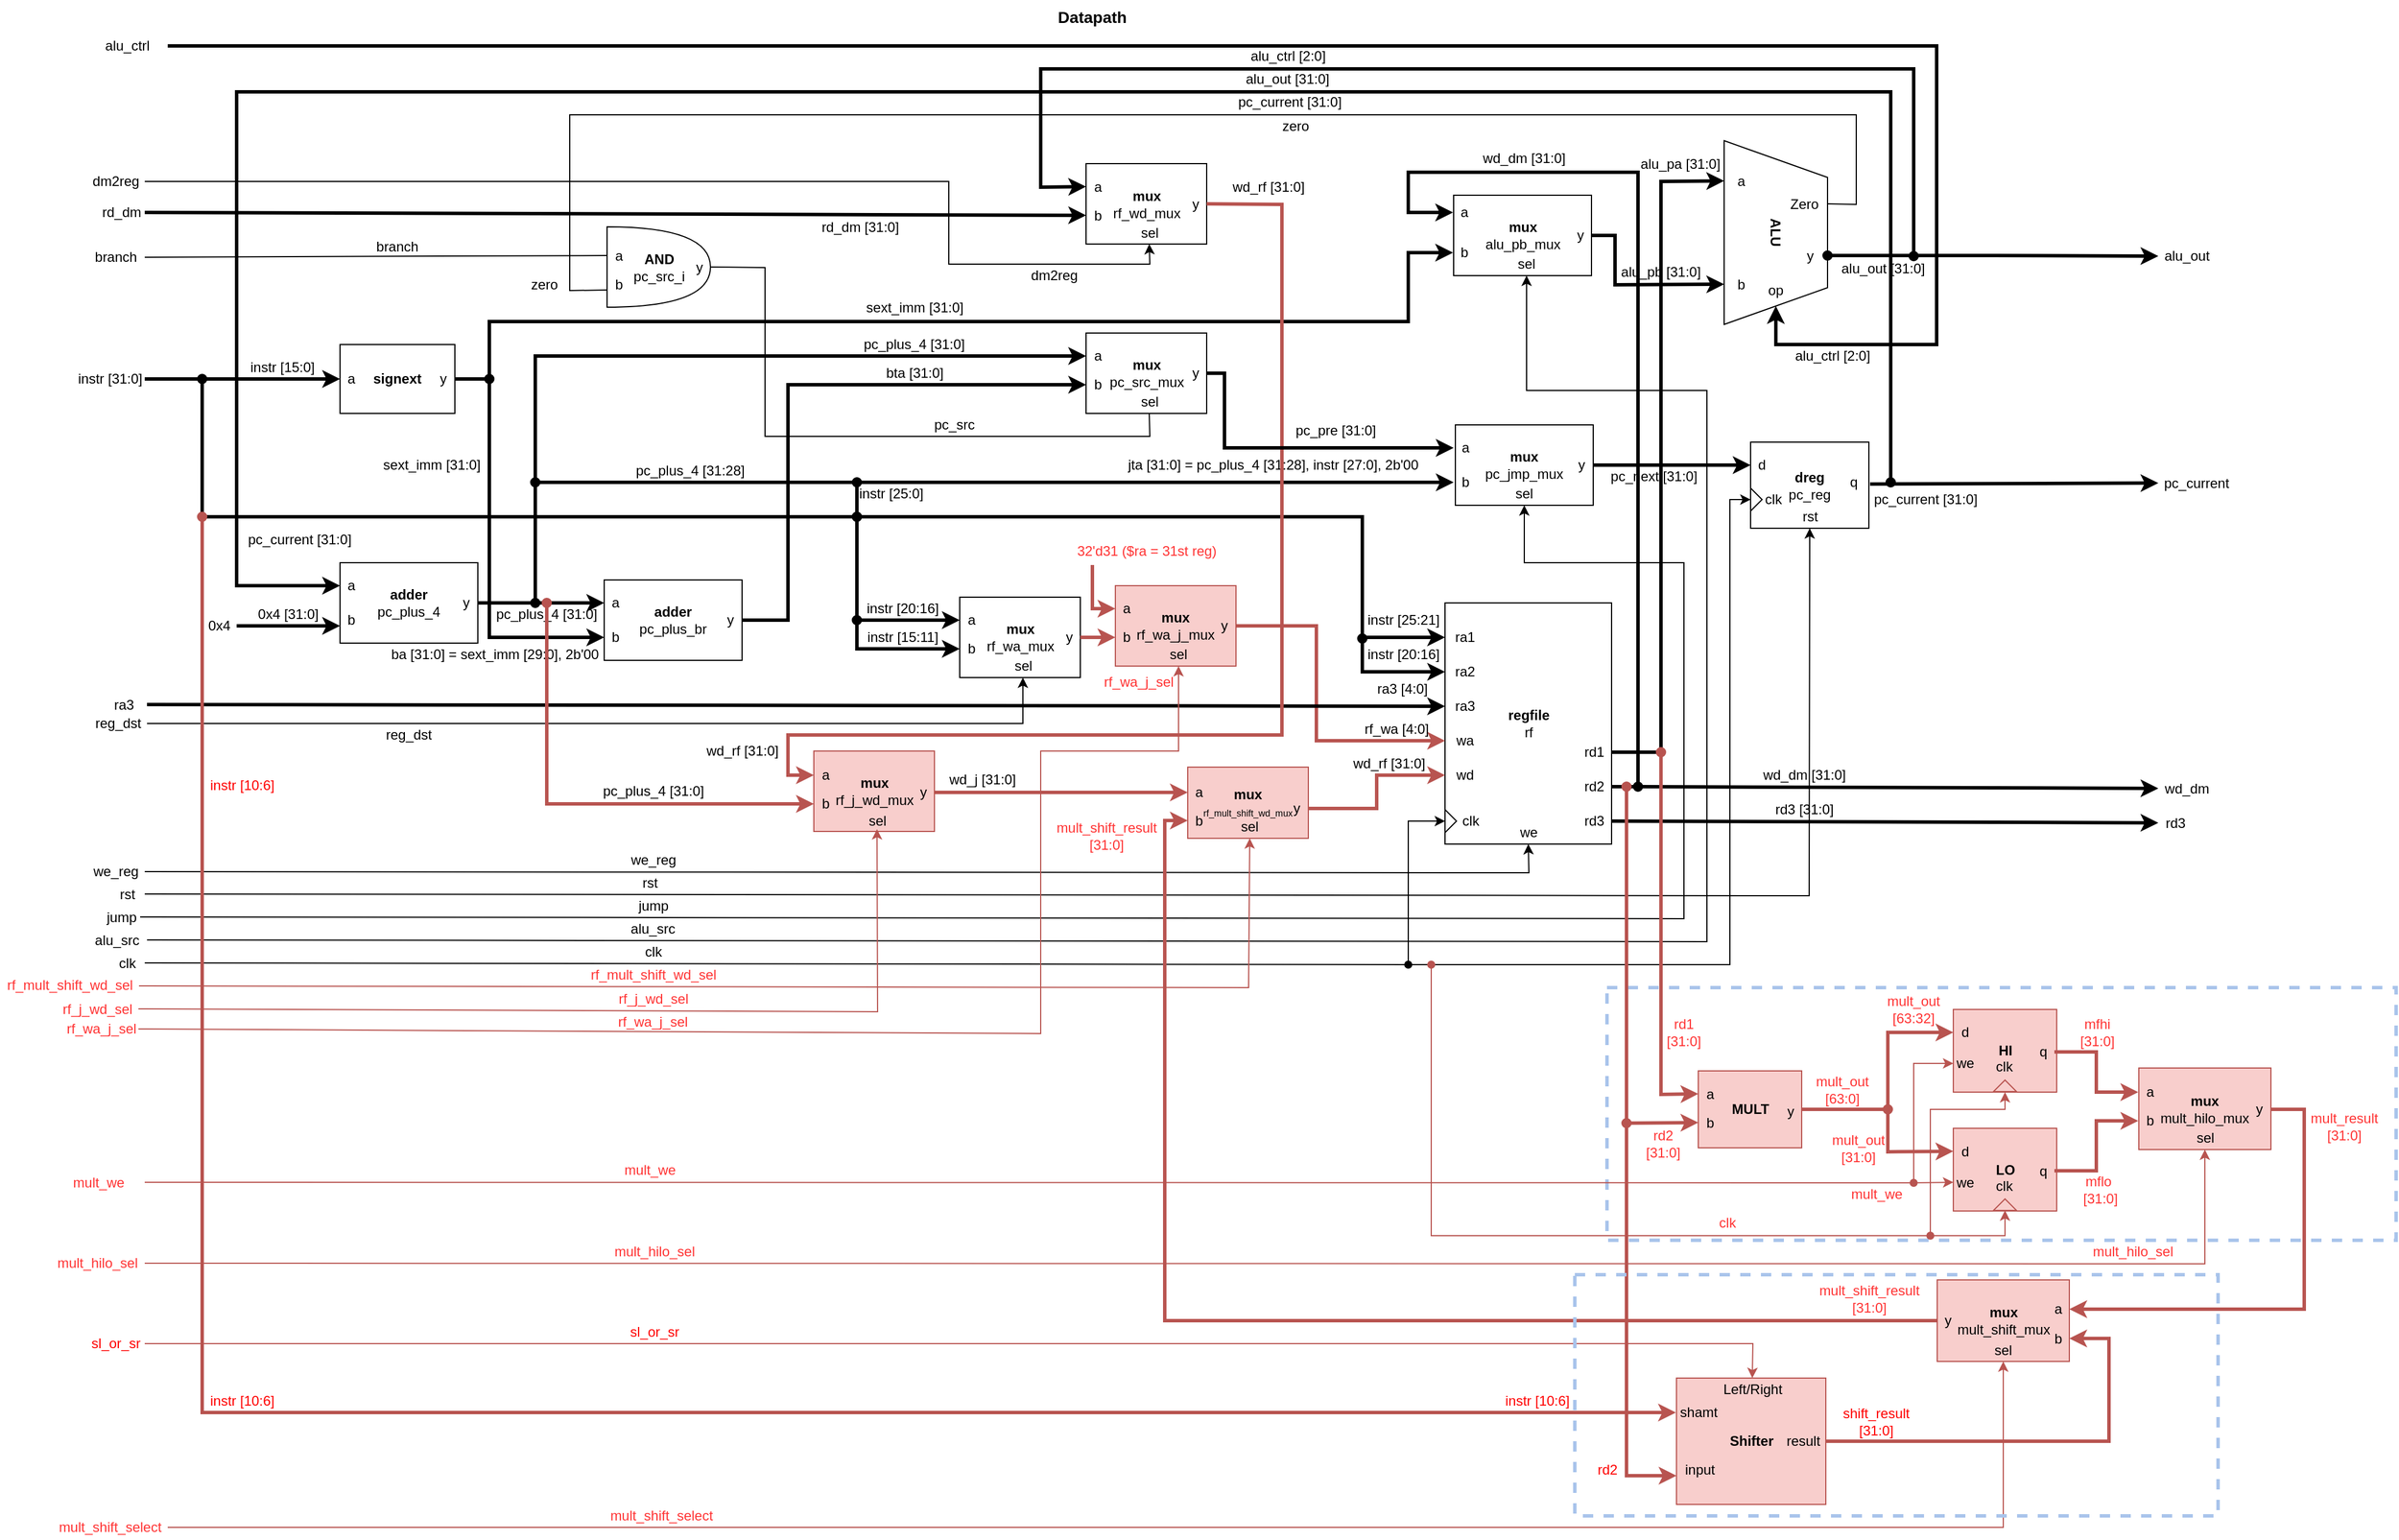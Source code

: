 <mxfile version="12.1.8" type="google" pages="1"><diagram id="KjgQp8rjmas2Ug6D9yZW" name="Page-1"><mxGraphModel dx="2587" dy="1725" grid="1" gridSize="10" guides="1" tooltips="1" connect="1" arrows="1" fold="1" page="1" pageScale="1" pageWidth="850" pageHeight="1100" math="0" shadow="0"><root><mxCell id="0"/><mxCell id="1" parent="0"/><mxCell id="JYlY1_sMSADCpJRqqq6L-157" value="" style="rounded=0;whiteSpace=wrap;html=1;glass=0;strokeColor=#A9C4EB;strokeWidth=3;fillColor=none;fontColor=#FF0000;dashed=1;" parent="1" vertex="1"><mxGeometry x="493" y="780" width="687" height="220" as="geometry"/></mxCell><mxCell id="f_038xIlyDgQjVw056-M-1" value="" style="rounded=0;whiteSpace=wrap;html=1;" parent="1" vertex="1"><mxGeometry x="352" y="445" width="145" height="210" as="geometry"/></mxCell><mxCell id="f_038xIlyDgQjVw056-M-2" value="ra1" style="text;html=1;strokeColor=none;fillColor=none;align=center;verticalAlign=middle;whiteSpace=wrap;rounded=0;" parent="1" vertex="1"><mxGeometry x="352" y="465" width="35" height="20" as="geometry"/></mxCell><mxCell id="f_038xIlyDgQjVw056-M-3" value="ra2" style="text;html=1;strokeColor=none;fillColor=none;align=center;verticalAlign=middle;whiteSpace=wrap;rounded=0;" parent="1" vertex="1"><mxGeometry x="352" y="495" width="35" height="20" as="geometry"/></mxCell><mxCell id="f_038xIlyDgQjVw056-M-4" value="ra3" style="text;html=1;strokeColor=none;fillColor=none;align=center;verticalAlign=middle;whiteSpace=wrap;rounded=0;" parent="1" vertex="1"><mxGeometry x="352" y="525" width="35" height="20" as="geometry"/></mxCell><mxCell id="f_038xIlyDgQjVw056-M-6" value="wd" style="text;html=1;strokeColor=none;fillColor=none;align=center;verticalAlign=middle;whiteSpace=wrap;rounded=0;" parent="1" vertex="1"><mxGeometry x="352" y="585" width="35" height="20" as="geometry"/></mxCell><mxCell id="f_038xIlyDgQjVw056-M-7" value="rd1" style="text;html=1;strokeColor=none;fillColor=none;align=center;verticalAlign=middle;whiteSpace=wrap;rounded=0;" parent="1" vertex="1"><mxGeometry x="467" y="565" width="30" height="20" as="geometry"/></mxCell><mxCell id="f_038xIlyDgQjVw056-M-9" value="&lt;b&gt;regfile&lt;/b&gt;&lt;br&gt;rf" style="text;html=1;strokeColor=none;fillColor=none;align=center;verticalAlign=middle;whiteSpace=wrap;rounded=0;" parent="1" vertex="1"><mxGeometry x="384.5" y="540" width="80" height="20" as="geometry"/></mxCell><mxCell id="f_038xIlyDgQjVw056-M-25" value="" style="triangle;whiteSpace=wrap;html=1;" parent="1" vertex="1"><mxGeometry x="352" y="625" width="10" height="20" as="geometry"/></mxCell><mxCell id="f_038xIlyDgQjVw056-M-26" value="clk" style="text;html=1;strokeColor=none;fillColor=none;align=center;verticalAlign=middle;whiteSpace=wrap;rounded=0;" parent="1" vertex="1"><mxGeometry x="362" y="625" width="25" height="20" as="geometry"/></mxCell><mxCell id="f_038xIlyDgQjVw056-M-27" value="we" style="text;html=1;strokeColor=none;fillColor=none;align=center;verticalAlign=middle;whiteSpace=wrap;rounded=0;" parent="1" vertex="1"><mxGeometry x="409.5" y="635" width="30" height="20" as="geometry"/></mxCell><mxCell id="f_038xIlyDgQjVw056-M-29" value="wa" style="text;html=1;strokeColor=none;fillColor=none;align=center;verticalAlign=middle;whiteSpace=wrap;rounded=0;" parent="1" vertex="1"><mxGeometry x="352" y="555" width="35" height="20" as="geometry"/></mxCell><mxCell id="f_038xIlyDgQjVw056-M-33" value="rd2" style="text;html=1;strokeColor=none;fillColor=none;align=center;verticalAlign=middle;whiteSpace=wrap;rounded=0;" parent="1" vertex="1"><mxGeometry x="467" y="595" width="30" height="20" as="geometry"/></mxCell><mxCell id="f_038xIlyDgQjVw056-M-34" value="rd3" style="text;html=1;strokeColor=none;fillColor=none;align=center;verticalAlign=middle;whiteSpace=wrap;rounded=0;" parent="1" vertex="1"><mxGeometry x="467" y="625" width="30" height="20" as="geometry"/></mxCell><mxCell id="f_038xIlyDgQjVw056-M-73" value="&lt;b&gt;mux&lt;/b&gt;&lt;br&gt;pc_jmp_mux" style="rounded=0;whiteSpace=wrap;html=1;" parent="1" vertex="1"><mxGeometry x="361" y="290" width="120" height="70" as="geometry"/></mxCell><mxCell id="f_038xIlyDgQjVw056-M-74" value="a" style="text;html=1;strokeColor=none;fillColor=none;align=center;verticalAlign=middle;whiteSpace=wrap;rounded=0;fontStyle=0" parent="1" vertex="1"><mxGeometry x="359.5" y="300" width="20" height="20" as="geometry"/></mxCell><mxCell id="f_038xIlyDgQjVw056-M-75" value="b" style="text;html=1;strokeColor=none;fillColor=none;align=center;verticalAlign=middle;whiteSpace=wrap;rounded=0;fontStyle=0" parent="1" vertex="1"><mxGeometry x="359.5" y="330" width="20" height="20" as="geometry"/></mxCell><mxCell id="f_038xIlyDgQjVw056-M-76" value="y" style="text;html=1;strokeColor=none;fillColor=none;align=center;verticalAlign=middle;whiteSpace=wrap;rounded=0;fontStyle=0" parent="1" vertex="1"><mxGeometry x="461" y="315" width="20" height="20" as="geometry"/></mxCell><mxCell id="f_038xIlyDgQjVw056-M-77" value="sel" style="text;html=1;strokeColor=none;fillColor=none;align=center;verticalAlign=middle;whiteSpace=wrap;rounded=0;" parent="1" vertex="1"><mxGeometry x="401" y="340" width="40" height="20" as="geometry"/></mxCell><mxCell id="f_038xIlyDgQjVw056-M-81" value="&lt;b&gt;mux&lt;/b&gt;&lt;br&gt;rf_wa_mux" style="rounded=0;whiteSpace=wrap;html=1;" parent="1" vertex="1"><mxGeometry x="-70.5" y="440" width="105" height="70" as="geometry"/></mxCell><mxCell id="f_038xIlyDgQjVw056-M-82" value="a" style="text;html=1;strokeColor=none;fillColor=none;align=center;verticalAlign=middle;whiteSpace=wrap;rounded=0;fontStyle=0" parent="1" vertex="1"><mxGeometry x="-70.5" y="450" width="20" height="20" as="geometry"/></mxCell><mxCell id="f_038xIlyDgQjVw056-M-83" value="b" style="text;html=1;strokeColor=none;fillColor=none;align=center;verticalAlign=middle;whiteSpace=wrap;rounded=0;fontStyle=0" parent="1" vertex="1"><mxGeometry x="-70.5" y="475" width="20" height="20" as="geometry"/></mxCell><mxCell id="f_038xIlyDgQjVw056-M-87" value="" style="edgeStyle=orthogonalEdgeStyle;rounded=0;orthogonalLoop=1;jettySize=auto;html=1;entryX=0;entryY=0.5;entryDx=0;entryDy=0;startArrow=none;startFill=0;strokeWidth=3;jumpStyle=none;exitX=1;exitY=0.5;exitDx=0;exitDy=0;fillColor=#f8cecc;strokeColor=#b85450;" parent="1" source="JYlY1_sMSADCpJRqqq6L-78" target="f_038xIlyDgQjVw056-M-29" edge="1"><mxGeometry relative="1" as="geometry"><mxPoint x="230" y="485" as="targetPoint"/><mxPoint x="210" y="440" as="sourcePoint"/><Array as="points"><mxPoint x="240" y="465"/><mxPoint x="240" y="565"/></Array></mxGeometry></mxCell><mxCell id="JYlY1_sMSADCpJRqqq6L-82" value="" style="edgeStyle=orthogonalEdgeStyle;rounded=0;orthogonalLoop=1;jettySize=auto;html=1;startArrow=none;startFill=0;strokeWidth=3;fontColor=#FF3333;entryX=0;entryY=0.5;entryDx=0;entryDy=0;fillColor=#f8cecc;strokeColor=#b85450;" parent="1" source="f_038xIlyDgQjVw056-M-84" target="JYlY1_sMSADCpJRqqq6L-77" edge="1"><mxGeometry relative="1" as="geometry"/></mxCell><mxCell id="f_038xIlyDgQjVw056-M-84" value="y" style="text;html=1;strokeColor=none;fillColor=none;align=center;verticalAlign=middle;whiteSpace=wrap;rounded=0;fontStyle=0" parent="1" vertex="1"><mxGeometry x="14.5" y="465" width="20" height="20" as="geometry"/></mxCell><mxCell id="f_038xIlyDgQjVw056-M-85" value="sel" style="text;html=1;strokeColor=none;fillColor=none;align=center;verticalAlign=middle;whiteSpace=wrap;rounded=0;" parent="1" vertex="1"><mxGeometry x="-35.5" y="490" width="40" height="20" as="geometry"/></mxCell><mxCell id="f_038xIlyDgQjVw056-M-88" value="rf_wa [4:0]" style="text;html=1;strokeColor=none;fillColor=none;align=center;verticalAlign=middle;whiteSpace=wrap;rounded=0;" parent="1" vertex="1"><mxGeometry x="274.5" y="545" width="70" height="20" as="geometry"/></mxCell><mxCell id="f_038xIlyDgQjVw056-M-98" value="" style="endArrow=classic;html=1;entryX=0.5;entryY=1;entryDx=0;entryDy=0;edgeStyle=orthogonalEdgeStyle;rounded=0;exitX=1;exitY=0.5;exitDx=0;exitDy=0;" parent="1" source="xf8EQOuF72Pf7QYpIrxu-80" target="f_038xIlyDgQjVw056-M-85" edge="1"><mxGeometry width="50" height="50" relative="1" as="geometry"><mxPoint x="-720" y="590" as="sourcePoint"/><mxPoint y="680" as="targetPoint"/><Array as="points"><mxPoint x="-778" y="550"/><mxPoint x="-15" y="550"/></Array></mxGeometry></mxCell><mxCell id="f_038xIlyDgQjVw056-M-99" value="reg_dst" style="text;html=1;strokeColor=none;fillColor=none;align=center;verticalAlign=middle;whiteSpace=wrap;rounded=0;" parent="1" vertex="1"><mxGeometry x="-570" y="550" width="40" height="20" as="geometry"/></mxCell><mxCell id="f_038xIlyDgQjVw056-M-100" value="" style="endArrow=classic;html=1;strokeWidth=3;entryX=0;entryY=0.5;entryDx=0;entryDy=0;rounded=0;strokeColor=#000000;" parent="1" target="f_038xIlyDgQjVw056-M-75" edge="1"><mxGeometry width="50" height="50" relative="1" as="geometry"><mxPoint x="-160" y="370" as="sourcePoint"/><mxPoint x="200" y="360" as="targetPoint"/><Array as="points"><mxPoint x="-160" y="340"/></Array></mxGeometry></mxCell><mxCell id="f_038xIlyDgQjVw056-M-101" value="" style="endArrow=classic;html=1;strokeWidth=3;rounded=0;startArrow=oval;startFill=1;entryX=0;entryY=0.5;entryDx=0;entryDy=0;" parent="1" target="f_038xIlyDgQjVw056-M-82" edge="1"><mxGeometry width="50" height="50" relative="1" as="geometry"><mxPoint x="-160" y="370" as="sourcePoint"/><mxPoint y="430" as="targetPoint"/><Array as="points"><mxPoint x="-160" y="460"/></Array></mxGeometry></mxCell><mxCell id="f_038xIlyDgQjVw056-M-102" value="" style="endArrow=classic;html=1;strokeWidth=3;rounded=0;startArrow=oval;startFill=1;entryX=0;entryY=0.5;entryDx=0;entryDy=0;" parent="1" target="f_038xIlyDgQjVw056-M-83" edge="1"><mxGeometry width="50" height="50" relative="1" as="geometry"><mxPoint x="-160" y="460" as="sourcePoint"/><mxPoint x="-30" y="430" as="targetPoint"/><Array as="points"><mxPoint x="-160" y="485"/></Array></mxGeometry></mxCell><mxCell id="f_038xIlyDgQjVw056-M-103" value="instr [20:16]" style="text;html=1;strokeColor=none;fillColor=none;align=center;verticalAlign=middle;whiteSpace=wrap;rounded=0;" parent="1" vertex="1"><mxGeometry x="-165" y="440" width="90" height="20" as="geometry"/></mxCell><mxCell id="f_038xIlyDgQjVw056-M-104" value="instr [15:11]" style="text;html=1;strokeColor=none;fillColor=none;align=center;verticalAlign=middle;whiteSpace=wrap;rounded=0;" parent="1" vertex="1"><mxGeometry x="-165" y="465" width="90" height="20" as="geometry"/></mxCell><mxCell id="f_038xIlyDgQjVw056-M-107" value="" style="endArrow=classic;html=1;strokeWidth=3;entryX=0;entryY=0.5;entryDx=0;entryDy=0;rounded=0;startArrow=oval;startFill=1;" parent="1" target="f_038xIlyDgQjVw056-M-2" edge="1"><mxGeometry width="50" height="50" relative="1" as="geometry"><mxPoint x="-160" y="370" as="sourcePoint"/><mxPoint x="-250" y="680" as="targetPoint"/><Array as="points"><mxPoint x="280" y="370"/><mxPoint x="280" y="475"/></Array></mxGeometry></mxCell><mxCell id="f_038xIlyDgQjVw056-M-108" value="" style="endArrow=classic;html=1;strokeWidth=3;entryX=0;entryY=0.5;entryDx=0;entryDy=0;rounded=0;startArrow=oval;startFill=1;exitX=0;exitY=-0.2;exitDx=0;exitDy=0;exitPerimeter=0;" parent="1" source="f_038xIlyDgQjVw056-M-110" target="f_038xIlyDgQjVw056-M-3" edge="1"><mxGeometry width="50" height="50" relative="1" as="geometry"><mxPoint x="280" y="540" as="sourcePoint"/><mxPoint x="-250" y="680" as="targetPoint"/><Array as="points"><mxPoint x="280" y="505"/></Array></mxGeometry></mxCell><mxCell id="f_038xIlyDgQjVw056-M-109" value="instr [25:21]" style="text;html=1;strokeColor=none;fillColor=none;align=center;verticalAlign=middle;whiteSpace=wrap;rounded=0;" parent="1" vertex="1"><mxGeometry x="280" y="450" width="72" height="20" as="geometry"/></mxCell><mxCell id="f_038xIlyDgQjVw056-M-110" value="instr [20:16]" style="text;html=1;strokeColor=none;fillColor=none;align=center;verticalAlign=middle;whiteSpace=wrap;rounded=0;" parent="1" vertex="1"><mxGeometry x="280" y="480" width="72" height="20" as="geometry"/></mxCell><mxCell id="f_038xIlyDgQjVw056-M-111" value="jta [31:0] = pc_plus_4 [31:28], instr [27:0], 2b'00" style="text;html=1;strokeColor=none;fillColor=none;align=center;verticalAlign=middle;whiteSpace=wrap;rounded=0;" parent="1" vertex="1"><mxGeometry x="69.5" y="315" width="265" height="20" as="geometry"/></mxCell><mxCell id="B_pqcTg4myg1_dTwkMym-1" value="&lt;b&gt;signext&lt;/b&gt;" style="rounded=0;whiteSpace=wrap;html=1;" parent="1" vertex="1"><mxGeometry x="-610" y="220" width="100" height="60" as="geometry"/></mxCell><mxCell id="B_pqcTg4myg1_dTwkMym-2" value="a" style="text;html=1;strokeColor=none;fillColor=none;align=center;verticalAlign=middle;whiteSpace=wrap;rounded=0;" parent="1" vertex="1"><mxGeometry x="-610" y="240" width="20" height="20" as="geometry"/></mxCell><mxCell id="B_pqcTg4myg1_dTwkMym-3" value="y" style="text;html=1;strokeColor=none;fillColor=none;align=center;verticalAlign=middle;whiteSpace=wrap;rounded=0;" parent="1" vertex="1"><mxGeometry x="-530" y="240" width="20" height="20" as="geometry"/></mxCell><mxCell id="B_pqcTg4myg1_dTwkMym-4" value="" style="endArrow=classic;html=1;entryX=0;entryY=0.5;entryDx=0;entryDy=0;strokeWidth=3;startArrow=none;startFill=0;exitX=1;exitY=0.5;exitDx=0;exitDy=0;" parent="1" source="B_pqcTg4myg1_dTwkMym-9" target="B_pqcTg4myg1_dTwkMym-2" edge="1"><mxGeometry width="50" height="50" relative="1" as="geometry"><mxPoint x="-760" y="250" as="sourcePoint"/><mxPoint x="-560" y="680" as="targetPoint"/></mxGeometry></mxCell><mxCell id="B_pqcTg4myg1_dTwkMym-5" value="instr [15:0]" style="text;html=1;strokeColor=none;fillColor=none;align=center;verticalAlign=middle;whiteSpace=wrap;rounded=0;" parent="1" vertex="1"><mxGeometry x="-690" y="230" width="60" height="20" as="geometry"/></mxCell><mxCell id="B_pqcTg4myg1_dTwkMym-7" value="" style="endArrow=oval;html=1;strokeWidth=3;rounded=0;endFill=1;" parent="1" edge="1"><mxGeometry width="50" height="50" relative="1" as="geometry"><mxPoint x="-160" y="370" as="sourcePoint"/><mxPoint x="-730" y="250" as="targetPoint"/><Array as="points"><mxPoint x="-730" y="370"/></Array></mxGeometry></mxCell><mxCell id="B_pqcTg4myg1_dTwkMym-9" value="instr [31:0]" style="text;html=1;strokeColor=none;fillColor=none;align=center;verticalAlign=middle;whiteSpace=wrap;rounded=0;" parent="1" vertex="1"><mxGeometry x="-840" y="235" width="60" height="30" as="geometry"/></mxCell><mxCell id="B_pqcTg4myg1_dTwkMym-10" value="ra3 [4:0]" style="text;html=1;strokeColor=none;fillColor=none;align=center;verticalAlign=middle;whiteSpace=wrap;rounded=0;" parent="1" vertex="1"><mxGeometry x="280" y="510" width="70" height="20" as="geometry"/></mxCell><mxCell id="B_pqcTg4myg1_dTwkMym-11" value="" style="endArrow=classic;html=1;strokeWidth=3;entryX=0;entryY=0.5;entryDx=0;entryDy=0;exitX=1;exitY=0.5;exitDx=0;exitDy=0;" parent="1" source="B_pqcTg4myg1_dTwkMym-12" target="f_038xIlyDgQjVw056-M-4" edge="1"><mxGeometry width="50" height="50" relative="1" as="geometry"><mxPoint x="-760" y="530" as="sourcePoint"/><mxPoint x="-520" y="680" as="targetPoint"/></mxGeometry></mxCell><mxCell id="B_pqcTg4myg1_dTwkMym-12" value="ra3" style="text;html=1;strokeColor=none;fillColor=none;align=center;verticalAlign=middle;whiteSpace=wrap;rounded=0;" parent="1" vertex="1"><mxGeometry x="-818" y="523.5" width="40" height="20" as="geometry"/></mxCell><mxCell id="xf8EQOuF72Pf7QYpIrxu-1" value="&lt;b&gt;mux&lt;/b&gt;&lt;br&gt;alu_pb_mux" style="rounded=0;whiteSpace=wrap;html=1;" parent="1" vertex="1"><mxGeometry x="359.5" y="90" width="120" height="70" as="geometry"/></mxCell><mxCell id="xf8EQOuF72Pf7QYpIrxu-2" value="a" style="text;html=1;strokeColor=none;fillColor=none;align=center;verticalAlign=middle;whiteSpace=wrap;rounded=0;fontStyle=0" parent="1" vertex="1"><mxGeometry x="359" y="95" width="20" height="20" as="geometry"/></mxCell><mxCell id="xf8EQOuF72Pf7QYpIrxu-3" value="b" style="text;html=1;strokeColor=none;fillColor=none;align=center;verticalAlign=middle;whiteSpace=wrap;rounded=0;fontStyle=0" parent="1" vertex="1"><mxGeometry x="359" y="130" width="20" height="20" as="geometry"/></mxCell><mxCell id="xf8EQOuF72Pf7QYpIrxu-4" value="y" style="text;html=1;strokeColor=none;fillColor=none;align=center;verticalAlign=middle;whiteSpace=wrap;rounded=0;fontStyle=0" parent="1" vertex="1"><mxGeometry x="459.5" y="115" width="20" height="20" as="geometry"/></mxCell><mxCell id="xf8EQOuF72Pf7QYpIrxu-5" value="sel" style="text;html=1;strokeColor=none;fillColor=none;align=center;verticalAlign=middle;whiteSpace=wrap;rounded=0;" parent="1" vertex="1"><mxGeometry x="403" y="140" width="40" height="20" as="geometry"/></mxCell><mxCell id="xf8EQOuF72Pf7QYpIrxu-12" value="&lt;b&gt;mux&lt;/b&gt;&lt;br&gt;pc_src_mux" style="rounded=0;whiteSpace=wrap;html=1;" parent="1" vertex="1"><mxGeometry x="39.5" y="210" width="105" height="70" as="geometry"/></mxCell><mxCell id="xf8EQOuF72Pf7QYpIrxu-13" value="a" style="text;html=1;strokeColor=none;fillColor=none;align=center;verticalAlign=middle;whiteSpace=wrap;rounded=0;fontStyle=0" parent="1" vertex="1"><mxGeometry x="39.5" y="220" width="20" height="20" as="geometry"/></mxCell><mxCell id="xf8EQOuF72Pf7QYpIrxu-14" value="b" style="text;html=1;strokeColor=none;fillColor=none;align=center;verticalAlign=middle;whiteSpace=wrap;rounded=0;fontStyle=0" parent="1" vertex="1"><mxGeometry x="39.5" y="245" width="20" height="20" as="geometry"/></mxCell><mxCell id="xf8EQOuF72Pf7QYpIrxu-15" value="y" style="text;html=1;strokeColor=none;fillColor=none;align=center;verticalAlign=middle;whiteSpace=wrap;rounded=0;fontStyle=0" parent="1" vertex="1"><mxGeometry x="124.5" y="235" width="20" height="20" as="geometry"/></mxCell><mxCell id="xf8EQOuF72Pf7QYpIrxu-16" value="sel" style="text;html=1;strokeColor=none;fillColor=none;align=center;verticalAlign=middle;whiteSpace=wrap;rounded=0;" parent="1" vertex="1"><mxGeometry x="74.5" y="260" width="40" height="20" as="geometry"/></mxCell><mxCell id="xf8EQOuF72Pf7QYpIrxu-17" value="&lt;b&gt;mux&lt;/b&gt;&lt;br&gt;rf_wd_mux" style="rounded=0;whiteSpace=wrap;html=1;" parent="1" vertex="1"><mxGeometry x="39.5" y="62.5" width="105" height="70" as="geometry"/></mxCell><mxCell id="xf8EQOuF72Pf7QYpIrxu-18" value="a" style="text;html=1;strokeColor=none;fillColor=none;align=center;verticalAlign=middle;whiteSpace=wrap;rounded=0;fontStyle=0" parent="1" vertex="1"><mxGeometry x="39.5" y="72.5" width="20" height="20" as="geometry"/></mxCell><mxCell id="xf8EQOuF72Pf7QYpIrxu-19" value="b" style="text;html=1;strokeColor=none;fillColor=none;align=center;verticalAlign=middle;whiteSpace=wrap;rounded=0;fontStyle=0" parent="1" vertex="1"><mxGeometry x="39.5" y="97.5" width="20" height="20" as="geometry"/></mxCell><mxCell id="xf8EQOuF72Pf7QYpIrxu-20" value="y" style="text;html=1;strokeColor=none;fillColor=none;align=center;verticalAlign=middle;whiteSpace=wrap;rounded=0;fontStyle=0" parent="1" vertex="1"><mxGeometry x="124.5" y="87.5" width="20" height="20" as="geometry"/></mxCell><mxCell id="xf8EQOuF72Pf7QYpIrxu-21" value="sel" style="text;html=1;strokeColor=none;fillColor=none;align=center;verticalAlign=middle;whiteSpace=wrap;rounded=0;" parent="1" vertex="1"><mxGeometry x="74.5" y="112.5" width="40" height="20" as="geometry"/></mxCell><mxCell id="xf8EQOuF72Pf7QYpIrxu-22" value="&lt;b&gt;ALU&lt;/b&gt;" style="shape=trapezoid;perimeter=trapezoidPerimeter;whiteSpace=wrap;html=1;rotation=90;" parent="1" vertex="1"><mxGeometry x="560" y="77.5" width="160" height="90" as="geometry"/></mxCell><mxCell id="xf8EQOuF72Pf7QYpIrxu-23" value="Zero" style="text;html=1;strokeColor=none;fillColor=none;align=center;verticalAlign=middle;whiteSpace=wrap;rounded=0;" parent="1" vertex="1"><mxGeometry x="645" y="87.5" width="40" height="20" as="geometry"/></mxCell><mxCell id="xf8EQOuF72Pf7QYpIrxu-98" value="" style="edgeStyle=orthogonalEdgeStyle;rounded=0;jumpStyle=none;orthogonalLoop=1;jettySize=auto;html=1;startArrow=oval;startFill=1;endArrow=classic;endFill=1;strokeColor=#000000;strokeWidth=3;" parent="1" source="xf8EQOuF72Pf7QYpIrxu-24" target="xf8EQOuF72Pf7QYpIrxu-97" edge="1"><mxGeometry relative="1" as="geometry"/></mxCell><mxCell id="xf8EQOuF72Pf7QYpIrxu-24" value="y" style="text;html=1;strokeColor=none;fillColor=none;align=center;verticalAlign=middle;whiteSpace=wrap;rounded=0;" parent="1" vertex="1"><mxGeometry x="655" y="132.5" width="30" height="20" as="geometry"/></mxCell><mxCell id="xf8EQOuF72Pf7QYpIrxu-97" value="alu_out" style="text;html=1;strokeColor=none;fillColor=none;align=center;verticalAlign=middle;whiteSpace=wrap;rounded=0;" parent="1" vertex="1"><mxGeometry x="973" y="133" width="50" height="20" as="geometry"/></mxCell><mxCell id="xf8EQOuF72Pf7QYpIrxu-25" value="b" style="text;html=1;strokeColor=none;fillColor=none;align=center;verticalAlign=middle;whiteSpace=wrap;rounded=0;" parent="1" vertex="1"><mxGeometry x="595" y="157.5" width="30" height="20" as="geometry"/></mxCell><mxCell id="xf8EQOuF72Pf7QYpIrxu-26" value="a" style="text;html=1;strokeColor=none;fillColor=none;align=center;verticalAlign=middle;whiteSpace=wrap;rounded=0;" parent="1" vertex="1"><mxGeometry x="595" y="67.5" width="30" height="20" as="geometry"/></mxCell><mxCell id="xf8EQOuF72Pf7QYpIrxu-27" value="op" style="text;html=1;strokeColor=none;fillColor=none;align=center;verticalAlign=middle;whiteSpace=wrap;rounded=0;" parent="1" vertex="1"><mxGeometry x="620" y="162.5" width="40" height="20" as="geometry"/></mxCell><mxCell id="xf8EQOuF72Pf7QYpIrxu-28" value="&lt;b&gt;dreg&lt;/b&gt;&lt;br&gt;pc_reg" style="rounded=0;whiteSpace=wrap;html=1;" parent="1" vertex="1"><mxGeometry x="618" y="305" width="103" height="75" as="geometry"/></mxCell><mxCell id="xf8EQOuF72Pf7QYpIrxu-29" value="d" style="text;html=1;strokeColor=none;fillColor=none;align=center;verticalAlign=middle;whiteSpace=wrap;rounded=0;" parent="1" vertex="1"><mxGeometry x="618" y="315" width="20" height="20" as="geometry"/></mxCell><mxCell id="xf8EQOuF72Pf7QYpIrxu-30" value="" style="triangle;whiteSpace=wrap;html=1;" parent="1" vertex="1"><mxGeometry x="618" y="345" width="10" height="20" as="geometry"/></mxCell><mxCell id="xf8EQOuF72Pf7QYpIrxu-31" value="clk" style="text;html=1;strokeColor=none;fillColor=none;align=center;verticalAlign=middle;whiteSpace=wrap;rounded=0;" parent="1" vertex="1"><mxGeometry x="628" y="345" width="20" height="20" as="geometry"/></mxCell><mxCell id="xf8EQOuF72Pf7QYpIrxu-32" value="q" style="text;html=1;strokeColor=none;fillColor=none;align=center;verticalAlign=middle;whiteSpace=wrap;rounded=0;" parent="1" vertex="1"><mxGeometry x="698" y="330" width="20" height="20" as="geometry"/></mxCell><mxCell id="xf8EQOuF72Pf7QYpIrxu-33" value="rst" style="text;html=1;strokeColor=none;fillColor=none;align=center;verticalAlign=middle;whiteSpace=wrap;rounded=0;" parent="1" vertex="1"><mxGeometry x="654.5" y="360" width="30" height="20" as="geometry"/></mxCell><mxCell id="xf8EQOuF72Pf7QYpIrxu-34" value="&lt;b&gt;adder&lt;/b&gt;&lt;br&gt;pc_plus_br" style="rounded=0;whiteSpace=wrap;html=1;" parent="1" vertex="1"><mxGeometry x="-380" y="425" width="120" height="70" as="geometry"/></mxCell><mxCell id="xf8EQOuF72Pf7QYpIrxu-35" value="a" style="text;html=1;strokeColor=none;fillColor=none;align=center;verticalAlign=middle;whiteSpace=wrap;rounded=0;" parent="1" vertex="1"><mxGeometry x="-380" y="435" width="20" height="20" as="geometry"/></mxCell><mxCell id="xf8EQOuF72Pf7QYpIrxu-36" value="b" style="text;html=1;strokeColor=none;fillColor=none;align=center;verticalAlign=middle;whiteSpace=wrap;rounded=0;" parent="1" vertex="1"><mxGeometry x="-380" y="465" width="20" height="20" as="geometry"/></mxCell><mxCell id="xf8EQOuF72Pf7QYpIrxu-37" value="y" style="text;html=1;strokeColor=none;fillColor=none;align=center;verticalAlign=middle;whiteSpace=wrap;rounded=0;" parent="1" vertex="1"><mxGeometry x="-280" y="450" width="20" height="20" as="geometry"/></mxCell><mxCell id="xf8EQOuF72Pf7QYpIrxu-38" value="&lt;b&gt;adder&lt;/b&gt;&lt;br&gt;pc_plus_4" style="rounded=0;whiteSpace=wrap;html=1;" parent="1" vertex="1"><mxGeometry x="-610" y="410" width="120" height="70" as="geometry"/></mxCell><mxCell id="xf8EQOuF72Pf7QYpIrxu-39" value="a" style="text;html=1;strokeColor=none;fillColor=none;align=center;verticalAlign=middle;whiteSpace=wrap;rounded=0;" parent="1" vertex="1"><mxGeometry x="-610" y="420" width="20" height="20" as="geometry"/></mxCell><mxCell id="xf8EQOuF72Pf7QYpIrxu-40" value="b" style="text;html=1;strokeColor=none;fillColor=none;align=center;verticalAlign=middle;whiteSpace=wrap;rounded=0;" parent="1" vertex="1"><mxGeometry x="-610" y="450" width="20" height="20" as="geometry"/></mxCell><mxCell id="xf8EQOuF72Pf7QYpIrxu-41" value="y" style="text;html=1;strokeColor=none;fillColor=none;align=center;verticalAlign=middle;whiteSpace=wrap;rounded=0;" parent="1" vertex="1"><mxGeometry x="-510" y="435" width="20" height="20" as="geometry"/></mxCell><mxCell id="xf8EQOuF72Pf7QYpIrxu-42" value="&lt;b&gt;AND&lt;/b&gt;&lt;br&gt;pc_src_i" style="shape=or;whiteSpace=wrap;html=1;" parent="1" vertex="1"><mxGeometry x="-377.5" y="117.5" width="90" height="70" as="geometry"/></mxCell><mxCell id="xf8EQOuF72Pf7QYpIrxu-43" value="a" style="text;html=1;strokeColor=none;fillColor=none;align=center;verticalAlign=middle;whiteSpace=wrap;rounded=0;" parent="1" vertex="1"><mxGeometry x="-377.5" y="132.5" width="20" height="20" as="geometry"/></mxCell><mxCell id="xf8EQOuF72Pf7QYpIrxu-44" value="b" style="text;html=1;strokeColor=none;fillColor=none;align=center;verticalAlign=middle;whiteSpace=wrap;rounded=0;" parent="1" vertex="1"><mxGeometry x="-377.5" y="157.5" width="20" height="20" as="geometry"/></mxCell><mxCell id="xf8EQOuF72Pf7QYpIrxu-45" value="y" style="text;html=1;strokeColor=none;fillColor=none;align=center;verticalAlign=middle;whiteSpace=wrap;rounded=0;" parent="1" vertex="1"><mxGeometry x="-307.5" y="142.5" width="20" height="20" as="geometry"/></mxCell><mxCell id="xf8EQOuF72Pf7QYpIrxu-46" value="" style="endArrow=none;html=1;entryX=0.5;entryY=1;entryDx=0;entryDy=0;exitX=1;exitY=0.5;exitDx=0;exitDy=0;rounded=0;" parent="1" source="xf8EQOuF72Pf7QYpIrxu-45" target="xf8EQOuF72Pf7QYpIrxu-16" edge="1"><mxGeometry width="50" height="50" relative="1" as="geometry"><mxPoint x="-820" y="730" as="sourcePoint"/><mxPoint x="-770" y="680" as="targetPoint"/><Array as="points"><mxPoint x="-240" y="153"/><mxPoint x="-240" y="300"/><mxPoint x="95" y="300"/></Array></mxGeometry></mxCell><mxCell id="xf8EQOuF72Pf7QYpIrxu-47" value="" style="endArrow=none;html=1;entryX=0;entryY=0.5;entryDx=0;entryDy=0;exitX=1;exitY=0.5;exitDx=0;exitDy=0;" parent="1" source="xf8EQOuF72Pf7QYpIrxu-48" target="xf8EQOuF72Pf7QYpIrxu-43" edge="1"><mxGeometry width="50" height="50" relative="1" as="geometry"><mxPoint x="-750" y="160" as="sourcePoint"/><mxPoint x="-410" y="260" as="targetPoint"/></mxGeometry></mxCell><mxCell id="xf8EQOuF72Pf7QYpIrxu-48" value="branch" style="text;html=1;strokeColor=none;fillColor=none;align=center;verticalAlign=middle;whiteSpace=wrap;rounded=0;" parent="1" vertex="1"><mxGeometry x="-830" y="130" width="50" height="28" as="geometry"/></mxCell><mxCell id="xf8EQOuF72Pf7QYpIrxu-49" value="" style="endArrow=none;html=1;entryX=1;entryY=0.5;entryDx=0;entryDy=0;exitX=0;exitY=0.75;exitDx=0;exitDy=0;rounded=0;" parent="1" source="xf8EQOuF72Pf7QYpIrxu-44" target="xf8EQOuF72Pf7QYpIrxu-23" edge="1"><mxGeometry width="50" height="50" relative="1" as="geometry"><mxPoint x="-140" y="80" as="sourcePoint"/><mxPoint x="-180" y="680" as="targetPoint"/><Array as="points"><mxPoint x="-410" y="173"/><mxPoint x="-410" y="20"/><mxPoint x="710" y="20"/><mxPoint x="710" y="98"/></Array></mxGeometry></mxCell><mxCell id="xf8EQOuF72Pf7QYpIrxu-50" value="0x4" style="text;html=1;strokeColor=none;fillColor=none;align=center;verticalAlign=middle;whiteSpace=wrap;rounded=0;" parent="1" vertex="1"><mxGeometry x="-730" y="455" width="30" height="20" as="geometry"/></mxCell><mxCell id="xf8EQOuF72Pf7QYpIrxu-51" value="" style="endArrow=classic;html=1;entryX=0;entryY=0.75;entryDx=0;entryDy=0;exitX=1;exitY=0.5;exitDx=0;exitDy=0;strokeWidth=3;" parent="1" source="xf8EQOuF72Pf7QYpIrxu-50" target="xf8EQOuF72Pf7QYpIrxu-40" edge="1"><mxGeometry width="50" height="50" relative="1" as="geometry"><mxPoint x="-820" y="715" as="sourcePoint"/><mxPoint x="-770" y="665" as="targetPoint"/></mxGeometry></mxCell><mxCell id="xf8EQOuF72Pf7QYpIrxu-52" value="0x4 [31:0]" style="text;html=1;strokeColor=none;fillColor=none;align=center;verticalAlign=middle;whiteSpace=wrap;rounded=0;" parent="1" vertex="1"><mxGeometry x="-685" y="445" width="60" height="20" as="geometry"/></mxCell><mxCell id="xf8EQOuF72Pf7QYpIrxu-53" value="pc_src" style="text;html=1;strokeColor=none;fillColor=none;align=center;verticalAlign=middle;whiteSpace=wrap;rounded=0;" parent="1" vertex="1"><mxGeometry x="-95" y="280" width="40" height="20" as="geometry"/></mxCell><mxCell id="xf8EQOuF72Pf7QYpIrxu-54" value="zero" style="text;html=1;strokeColor=none;fillColor=none;align=center;verticalAlign=middle;whiteSpace=wrap;rounded=0;" parent="1" vertex="1"><mxGeometry x="202" y="20" width="40" height="20" as="geometry"/></mxCell><mxCell id="xf8EQOuF72Pf7QYpIrxu-56" value="branch" style="text;html=1;strokeColor=none;fillColor=none;align=center;verticalAlign=middle;whiteSpace=wrap;rounded=0;" parent="1" vertex="1"><mxGeometry x="-580" y="125" width="40" height="20" as="geometry"/></mxCell><mxCell id="xf8EQOuF72Pf7QYpIrxu-57" value="" style="endArrow=classic;html=1;strokeWidth=3;entryX=0;entryY=0.5;entryDx=0;entryDy=0;startArrow=oval;startFill=1;rounded=0;" parent="1" target="xf8EQOuF72Pf7QYpIrxu-39" edge="1"><mxGeometry width="50" height="50" relative="1" as="geometry"><mxPoint x="740" y="340" as="sourcePoint"/><mxPoint x="-770" y="680" as="targetPoint"/><Array as="points"><mxPoint x="740"/><mxPoint x="-700"/><mxPoint x="-700" y="430"/></Array></mxGeometry></mxCell><mxCell id="xf8EQOuF72Pf7QYpIrxu-58" value="" style="endArrow=classic;html=1;strokeWidth=3;exitX=0.011;exitY=-0.176;exitDx=0;exitDy=0;exitPerimeter=0;" parent="1" source="xf8EQOuF72Pf7QYpIrxu-88" target="xf8EQOuF72Pf7QYpIrxu-59" edge="1"><mxGeometry width="50" height="50" relative="1" as="geometry"><mxPoint x="698" y="340" as="sourcePoint"/><mxPoint x="848" y="340" as="targetPoint"/></mxGeometry></mxCell><mxCell id="xf8EQOuF72Pf7QYpIrxu-59" value="pc_current&amp;nbsp;" style="text;html=1;strokeColor=none;fillColor=none;align=center;verticalAlign=middle;whiteSpace=wrap;rounded=0;" parent="1" vertex="1"><mxGeometry x="973" y="330.5" width="70" height="20" as="geometry"/></mxCell><mxCell id="xf8EQOuF72Pf7QYpIrxu-62" value="pc_current [31:0]" style="text;html=1;strokeColor=none;fillColor=none;align=center;verticalAlign=middle;whiteSpace=wrap;rounded=0;" parent="1" vertex="1"><mxGeometry x="162" y="-1" width="110" height="20" as="geometry"/></mxCell><mxCell id="xf8EQOuF72Pf7QYpIrxu-63" value="pc_current [31:0]" style="text;html=1;strokeColor=none;fillColor=none;align=center;verticalAlign=middle;whiteSpace=wrap;rounded=0;" parent="1" vertex="1"><mxGeometry x="-700" y="380" width="110" height="20" as="geometry"/></mxCell><mxCell id="xf8EQOuF72Pf7QYpIrxu-64" value="zero" style="text;html=1;strokeColor=none;fillColor=none;align=center;verticalAlign=middle;whiteSpace=wrap;rounded=0;" parent="1" vertex="1"><mxGeometry x="-452.5" y="157.5" width="40" height="20" as="geometry"/></mxCell><mxCell id="xf8EQOuF72Pf7QYpIrxu-66" value="" style="endArrow=classic;html=1;strokeWidth=3;entryX=0;entryY=0.5;entryDx=0;entryDy=0;exitX=1;exitY=0.5;exitDx=0;exitDy=0;rounded=0;" parent="1" source="xf8EQOuF72Pf7QYpIrxu-41" target="xf8EQOuF72Pf7QYpIrxu-35" edge="1"><mxGeometry width="50" height="50" relative="1" as="geometry"><mxPoint x="-820" y="730" as="sourcePoint"/><mxPoint x="-770" y="680" as="targetPoint"/><Array as="points"><mxPoint x="-440" y="445"/></Array></mxGeometry></mxCell><mxCell id="xf8EQOuF72Pf7QYpIrxu-67" value="pc_plus_4 [31:0]" style="text;html=1;strokeColor=none;fillColor=none;align=center;verticalAlign=middle;whiteSpace=wrap;rounded=0;" parent="1" vertex="1"><mxGeometry x="-480" y="445" width="100" height="20" as="geometry"/></mxCell><mxCell id="xf8EQOuF72Pf7QYpIrxu-68" value="" style="endArrow=classic;html=1;strokeWidth=3;entryX=0;entryY=0.5;entryDx=0;entryDy=0;rounded=0;startArrow=oval;startFill=1;" parent="1" target="xf8EQOuF72Pf7QYpIrxu-13" edge="1"><mxGeometry width="50" height="50" relative="1" as="geometry"><mxPoint x="-440" y="445" as="sourcePoint"/><mxPoint x="-690" y="680" as="targetPoint"/><Array as="points"><mxPoint x="-440" y="230"/></Array></mxGeometry></mxCell><mxCell id="xf8EQOuF72Pf7QYpIrxu-69" value="pc_plus_4 [31:0]" style="text;html=1;strokeColor=none;fillColor=none;align=center;verticalAlign=middle;whiteSpace=wrap;rounded=0;" parent="1" vertex="1"><mxGeometry x="-165" y="210" width="110" height="20" as="geometry"/></mxCell><mxCell id="xf8EQOuF72Pf7QYpIrxu-72" value="" style="endArrow=oval;html=1;strokeColor=#000000;strokeWidth=3;startArrow=oval;startFill=1;endFill=1;" parent="1" edge="1"><mxGeometry width="50" height="50" relative="1" as="geometry"><mxPoint x="-440" y="340" as="sourcePoint"/><mxPoint x="-160" y="340" as="targetPoint"/></mxGeometry></mxCell><mxCell id="xf8EQOuF72Pf7QYpIrxu-73" value="pc_plus_4 [31:28]" style="text;html=1;strokeColor=none;fillColor=none;align=center;verticalAlign=middle;whiteSpace=wrap;rounded=0;" parent="1" vertex="1"><mxGeometry x="-355" y="320" width="100" height="20" as="geometry"/></mxCell><mxCell id="xf8EQOuF72Pf7QYpIrxu-74" value="instr [25:0]" style="text;html=1;strokeColor=none;fillColor=none;align=center;verticalAlign=middle;whiteSpace=wrap;rounded=0;" parent="1" vertex="1"><mxGeometry x="-165" y="340" width="70" height="20" as="geometry"/></mxCell><mxCell id="xf8EQOuF72Pf7QYpIrxu-75" value="" style="endArrow=classic;html=1;strokeColor=#000000;strokeWidth=3;entryX=0;entryY=0.5;entryDx=0;entryDy=0;exitX=1;exitY=0.5;exitDx=0;exitDy=0;rounded=0;endFill=1;" parent="1" source="B_pqcTg4myg1_dTwkMym-3" target="xf8EQOuF72Pf7QYpIrxu-36" edge="1"><mxGeometry width="50" height="50" relative="1" as="geometry"><mxPoint x="-820" y="730" as="sourcePoint"/><mxPoint x="-770" y="680" as="targetPoint"/><Array as="points"><mxPoint x="-480" y="250"/><mxPoint x="-480" y="475"/></Array></mxGeometry></mxCell><mxCell id="xf8EQOuF72Pf7QYpIrxu-76" value="ba [31:0] = sext_imm [29:0], 2b'00" style="text;html=1;strokeColor=none;fillColor=none;align=center;verticalAlign=middle;whiteSpace=wrap;rounded=0;" parent="1" vertex="1"><mxGeometry x="-610" y="480" width="270" height="20" as="geometry"/></mxCell><mxCell id="xf8EQOuF72Pf7QYpIrxu-77" value="sext_imm [31:0]" style="text;html=1;strokeColor=none;fillColor=none;align=center;verticalAlign=middle;whiteSpace=wrap;rounded=0;" parent="1" vertex="1"><mxGeometry x="-580" y="315" width="100" height="20" as="geometry"/></mxCell><mxCell id="xf8EQOuF72Pf7QYpIrxu-78" value="" style="endArrow=classic;html=1;strokeColor=#000000;strokeWidth=3;entryX=0;entryY=0.5;entryDx=0;entryDy=0;startArrow=oval;startFill=1;rounded=0;" parent="1" target="xf8EQOuF72Pf7QYpIrxu-3" edge="1"><mxGeometry width="50" height="50" relative="1" as="geometry"><mxPoint x="-480" y="250" as="sourcePoint"/><mxPoint x="-540" y="680" as="targetPoint"/><Array as="points"><mxPoint x="-480" y="200"/><mxPoint x="320" y="200"/><mxPoint x="320" y="140"/></Array></mxGeometry></mxCell><mxCell id="xf8EQOuF72Pf7QYpIrxu-79" value="sext_imm [31:0]" style="text;html=1;strokeColor=none;fillColor=none;align=center;verticalAlign=middle;whiteSpace=wrap;rounded=0;" parent="1" vertex="1"><mxGeometry x="-157.5" y="177.5" width="95" height="20" as="geometry"/></mxCell><mxCell id="xf8EQOuF72Pf7QYpIrxu-80" value="reg_dst" style="text;html=1;strokeColor=none;fillColor=none;align=center;verticalAlign=middle;whiteSpace=wrap;rounded=0;" parent="1" vertex="1"><mxGeometry x="-828" y="540" width="50" height="20" as="geometry"/></mxCell><mxCell id="xf8EQOuF72Pf7QYpIrxu-86" value="" style="endArrow=classic;html=1;strokeColor=#000000;strokeWidth=3;entryX=0;entryY=0.5;entryDx=0;entryDy=0;exitX=1;exitY=0.5;exitDx=0;exitDy=0;rounded=0;" parent="1" source="xf8EQOuF72Pf7QYpIrxu-37" target="xf8EQOuF72Pf7QYpIrxu-14" edge="1"><mxGeometry width="50" height="50" relative="1" as="geometry"><mxPoint x="-720" y="730" as="sourcePoint"/><mxPoint x="-670" y="680" as="targetPoint"/><Array as="points"><mxPoint x="-220" y="460"/><mxPoint x="-220" y="255"/></Array></mxGeometry></mxCell><mxCell id="xf8EQOuF72Pf7QYpIrxu-87" value="bta [31:0]" style="text;html=1;strokeColor=none;fillColor=none;align=center;verticalAlign=middle;whiteSpace=wrap;rounded=0;" parent="1" vertex="1"><mxGeometry x="-157.5" y="235" width="95" height="20" as="geometry"/></mxCell><mxCell id="xf8EQOuF72Pf7QYpIrxu-88" value="pc_current [31:0]" style="text;html=1;strokeColor=none;fillColor=none;align=center;verticalAlign=middle;whiteSpace=wrap;rounded=0;" parent="1" vertex="1"><mxGeometry x="721" y="345" width="99" height="20" as="geometry"/></mxCell><mxCell id="xf8EQOuF72Pf7QYpIrxu-89" value="rd_dm" style="text;html=1;strokeColor=none;fillColor=none;align=center;verticalAlign=middle;whiteSpace=wrap;rounded=0;" parent="1" vertex="1"><mxGeometry x="-820" y="95" width="40" height="20" as="geometry"/></mxCell><mxCell id="xf8EQOuF72Pf7QYpIrxu-90" value="" style="endArrow=classic;html=1;strokeColor=#000000;strokeWidth=3;entryX=0;entryY=0.5;entryDx=0;entryDy=0;exitX=1;exitY=0.5;exitDx=0;exitDy=0;" parent="1" source="xf8EQOuF72Pf7QYpIrxu-89" target="xf8EQOuF72Pf7QYpIrxu-19" edge="1"><mxGeometry width="50" height="50" relative="1" as="geometry"><mxPoint x="-840" y="730" as="sourcePoint"/><mxPoint x="-790" y="680" as="targetPoint"/></mxGeometry></mxCell><mxCell id="xf8EQOuF72Pf7QYpIrxu-91" value="rd_dm [31:0]" style="text;html=1;strokeColor=none;fillColor=none;align=center;verticalAlign=middle;whiteSpace=wrap;rounded=0;" parent="1" vertex="1"><mxGeometry x="-192.5" y="107.5" width="70" height="20" as="geometry"/></mxCell><mxCell id="xf8EQOuF72Pf7QYpIrxu-92" value="dm2reg" style="text;html=1;strokeColor=none;fillColor=none;align=center;verticalAlign=middle;whiteSpace=wrap;rounded=0;" parent="1" vertex="1"><mxGeometry x="-830" y="68" width="50" height="20" as="geometry"/></mxCell><mxCell id="xf8EQOuF72Pf7QYpIrxu-95" value="" style="endArrow=classic;html=1;strokeColor=#000000;strokeWidth=1;entryX=0.5;entryY=1;entryDx=0;entryDy=0;exitX=1;exitY=0.5;exitDx=0;exitDy=0;rounded=0;" parent="1" source="xf8EQOuF72Pf7QYpIrxu-92" target="xf8EQOuF72Pf7QYpIrxu-21" edge="1"><mxGeometry width="50" height="50" relative="1" as="geometry"><mxPoint x="-830" y="730" as="sourcePoint"/><mxPoint x="-780" y="680" as="targetPoint"/><Array as="points"><mxPoint x="-80" y="78"/><mxPoint x="-80" y="150"/><mxPoint x="95" y="150"/></Array></mxGeometry></mxCell><mxCell id="xf8EQOuF72Pf7QYpIrxu-99" value="alu_out [31:0]" style="text;html=1;strokeColor=none;fillColor=none;align=center;verticalAlign=middle;whiteSpace=wrap;rounded=0;" parent="1" vertex="1"><mxGeometry x="695" y="144" width="77" height="20" as="geometry"/></mxCell><mxCell id="xf8EQOuF72Pf7QYpIrxu-100" value="" style="endArrow=classic;html=1;strokeColor=#000000;strokeWidth=3;startArrow=oval;startFill=1;entryX=0;entryY=0.5;entryDx=0;entryDy=0;rounded=0;" parent="1" target="xf8EQOuF72Pf7QYpIrxu-18" edge="1"><mxGeometry width="50" height="50" relative="1" as="geometry"><mxPoint x="760" y="143" as="sourcePoint"/><mxPoint x="760" y="-20" as="targetPoint"/><Array as="points"><mxPoint x="760" y="-20"/><mxPoint y="-20"/><mxPoint y="83"/></Array></mxGeometry></mxCell><mxCell id="xf8EQOuF72Pf7QYpIrxu-101" value="alu_out [31:0]" style="text;html=1;strokeColor=none;fillColor=none;align=center;verticalAlign=middle;whiteSpace=wrap;rounded=0;" parent="1" vertex="1"><mxGeometry x="170" y="-21" width="90" height="20" as="geometry"/></mxCell><mxCell id="xf8EQOuF72Pf7QYpIrxu-102" value="dm2reg" style="text;html=1;strokeColor=none;fillColor=none;align=center;verticalAlign=middle;whiteSpace=wrap;rounded=0;" parent="1" vertex="1"><mxGeometry x="-8" y="150" width="40" height="20" as="geometry"/></mxCell><mxCell id="xf8EQOuF72Pf7QYpIrxu-103" value="" style="endArrow=classic;html=1;strokeColor=#b85450;strokeWidth=3;entryX=0;entryY=0.5;entryDx=0;entryDy=0;exitX=1;exitY=0.5;exitDx=0;exitDy=0;rounded=0;fillColor=#f8cecc;" parent="1" source="xf8EQOuF72Pf7QYpIrxu-20" target="JYlY1_sMSADCpJRqqq6L-86" edge="1"><mxGeometry width="50" height="50" relative="1" as="geometry"><mxPoint x="-280" y="730" as="sourcePoint"/><mxPoint x="-230" y="680" as="targetPoint"/><Array as="points"><mxPoint x="210" y="98"/><mxPoint x="210" y="560"/><mxPoint x="110" y="560"/><mxPoint x="-220" y="560"/><mxPoint x="-220" y="595"/></Array></mxGeometry></mxCell><mxCell id="xf8EQOuF72Pf7QYpIrxu-104" value="wd_rf [31:0]" style="text;html=1;strokeColor=none;fillColor=none;align=center;verticalAlign=middle;whiteSpace=wrap;rounded=0;" parent="1" vertex="1"><mxGeometry x="162" y="72.5" width="73" height="20" as="geometry"/></mxCell><mxCell id="xf8EQOuF72Pf7QYpIrxu-105" value="wd_rf [31:0]" style="text;html=1;strokeColor=none;fillColor=none;align=center;verticalAlign=middle;whiteSpace=wrap;rounded=0;" parent="1" vertex="1"><mxGeometry x="266.5" y="575" width="73" height="20" as="geometry"/></mxCell><mxCell id="xf8EQOuF72Pf7QYpIrxu-106" value="" style="endArrow=classic;html=1;strokeColor=#000000;strokeWidth=3;exitX=1;exitY=0.5;exitDx=0;exitDy=0;entryX=0;entryY=0.5;entryDx=0;entryDy=0;rounded=0;" parent="1" source="f_038xIlyDgQjVw056-M-33" target="xf8EQOuF72Pf7QYpIrxu-2" edge="1"><mxGeometry width="50" height="50" relative="1" as="geometry"><mxPoint x="-310" y="730" as="sourcePoint"/><mxPoint x="-260" y="680" as="targetPoint"/><Array as="points"><mxPoint x="520" y="605"/><mxPoint x="520" y="70"/><mxPoint x="320" y="70"/><mxPoint x="320" y="105"/></Array></mxGeometry></mxCell><mxCell id="xf8EQOuF72Pf7QYpIrxu-107" value="" style="endArrow=classic;html=1;strokeColor=#000000;strokeWidth=3;exitX=1;exitY=0.5;exitDx=0;exitDy=0;entryX=0;entryY=0.5;entryDx=0;entryDy=0;rounded=0;" parent="1" source="xf8EQOuF72Pf7QYpIrxu-4" target="xf8EQOuF72Pf7QYpIrxu-25" edge="1"><mxGeometry width="50" height="50" relative="1" as="geometry"><mxPoint x="-130" y="730" as="sourcePoint"/><mxPoint x="-80" y="680" as="targetPoint"/><Array as="points"><mxPoint x="500" y="125"/><mxPoint x="500" y="168"/></Array></mxGeometry></mxCell><mxCell id="xf8EQOuF72Pf7QYpIrxu-108" value="wd_dm [31:0]" style="text;html=1;strokeColor=none;fillColor=none;align=center;verticalAlign=middle;whiteSpace=wrap;rounded=0;" parent="1" vertex="1"><mxGeometry x="381" y="47.5" width="80" height="20" as="geometry"/></mxCell><mxCell id="xf8EQOuF72Pf7QYpIrxu-111" value="" style="endArrow=classic;html=1;strokeColor=#000000;strokeWidth=3;exitX=1;exitY=0.5;exitDx=0;exitDy=0;entryX=0;entryY=0.5;entryDx=0;entryDy=0;rounded=0;" parent="1" source="f_038xIlyDgQjVw056-M-7" target="xf8EQOuF72Pf7QYpIrxu-26" edge="1"><mxGeometry width="50" height="50" relative="1" as="geometry"><mxPoint x="-130" y="730" as="sourcePoint"/><mxPoint x="-80" y="680" as="targetPoint"/><Array as="points"><mxPoint x="540" y="575"/><mxPoint x="540" y="78"/></Array></mxGeometry></mxCell><mxCell id="xf8EQOuF72Pf7QYpIrxu-112" value="alu_pa [31:0]" style="text;html=1;strokeColor=none;fillColor=none;align=center;verticalAlign=middle;whiteSpace=wrap;rounded=0;" parent="1" vertex="1"><mxGeometry x="517" y="52.5" width="80" height="20" as="geometry"/></mxCell><mxCell id="xf8EQOuF72Pf7QYpIrxu-114" value="alu_pb [31:0]" style="text;html=1;strokeColor=none;fillColor=none;align=center;verticalAlign=middle;whiteSpace=wrap;rounded=0;" parent="1" vertex="1"><mxGeometry x="499.5" y="147" width="80" height="20" as="geometry"/></mxCell><mxCell id="xf8EQOuF72Pf7QYpIrxu-116" value="" style="endArrow=classic;html=1;strokeColor=#000000;strokeWidth=3;startArrow=oval;startFill=1;entryX=0;entryY=0.5;entryDx=0;entryDy=0;" parent="1" target="xf8EQOuF72Pf7QYpIrxu-117" edge="1"><mxGeometry width="50" height="50" relative="1" as="geometry"><mxPoint x="520" y="605" as="sourcePoint"/><mxPoint x="820" y="605" as="targetPoint"/></mxGeometry></mxCell><mxCell id="xf8EQOuF72Pf7QYpIrxu-117" value="wd_dm" style="text;html=1;strokeColor=none;fillColor=none;align=center;verticalAlign=middle;whiteSpace=wrap;rounded=0;" parent="1" vertex="1"><mxGeometry x="973" y="596.5" width="50" height="20" as="geometry"/></mxCell><mxCell id="xf8EQOuF72Pf7QYpIrxu-118" value="wd_dm [31:0]" style="text;html=1;strokeColor=none;fillColor=none;align=center;verticalAlign=middle;whiteSpace=wrap;rounded=0;" parent="1" vertex="1"><mxGeometry x="618" y="585" width="94" height="20" as="geometry"/></mxCell><mxCell id="xf8EQOuF72Pf7QYpIrxu-120" value="" style="endArrow=classic;html=1;strokeColor=#000000;strokeWidth=3;exitX=1;exitY=0.5;exitDx=0;exitDy=0;entryX=0;entryY=0.5;entryDx=0;entryDy=0;" parent="1" source="f_038xIlyDgQjVw056-M-34" target="xf8EQOuF72Pf7QYpIrxu-121" edge="1"><mxGeometry width="50" height="50" relative="1" as="geometry"><mxPoint x="-130" y="730" as="sourcePoint"/><mxPoint x="820" y="635" as="targetPoint"/></mxGeometry></mxCell><mxCell id="xf8EQOuF72Pf7QYpIrxu-121" value="rd3" style="text;html=1;strokeColor=none;fillColor=none;align=center;verticalAlign=middle;whiteSpace=wrap;rounded=0;" parent="1" vertex="1"><mxGeometry x="973" y="626.5" width="30" height="20" as="geometry"/></mxCell><mxCell id="xf8EQOuF72Pf7QYpIrxu-122" value="rd3 [31:0]" style="text;html=1;strokeColor=none;fillColor=none;align=center;verticalAlign=middle;whiteSpace=wrap;rounded=0;" parent="1" vertex="1"><mxGeometry x="618" y="615" width="94" height="20" as="geometry"/></mxCell><mxCell id="xf8EQOuF72Pf7QYpIrxu-123" value="" style="endArrow=classic;html=1;strokeColor=#000000;strokeWidth=3;entryX=0;entryY=0.5;entryDx=0;entryDy=0;exitX=1;exitY=0.5;exitDx=0;exitDy=0;" parent="1" source="f_038xIlyDgQjVw056-M-73" target="xf8EQOuF72Pf7QYpIrxu-29" edge="1"><mxGeometry width="50" height="50" relative="1" as="geometry"><mxPoint x="-130" y="730" as="sourcePoint"/><mxPoint x="-80" y="680" as="targetPoint"/></mxGeometry></mxCell><mxCell id="xf8EQOuF72Pf7QYpIrxu-125" value="pc_next [31:0]" style="text;html=1;strokeColor=none;fillColor=none;align=center;verticalAlign=middle;whiteSpace=wrap;rounded=0;" parent="1" vertex="1"><mxGeometry x="493.5" y="325" width="80" height="20" as="geometry"/></mxCell><mxCell id="xf8EQOuF72Pf7QYpIrxu-129" value="" style="endArrow=classic;html=1;strokeColor=#000000;strokeWidth=3;entryX=0;entryY=0.5;entryDx=0;entryDy=0;exitX=1;exitY=0.5;exitDx=0;exitDy=0;rounded=0;" parent="1" source="xf8EQOuF72Pf7QYpIrxu-15" target="f_038xIlyDgQjVw056-M-74" edge="1"><mxGeometry width="50" height="50" relative="1" as="geometry"><mxPoint x="-180" y="730" as="sourcePoint"/><mxPoint x="-130" y="680" as="targetPoint"/><Array as="points"><mxPoint x="160" y="245"/><mxPoint x="160" y="310"/></Array></mxGeometry></mxCell><mxCell id="xf8EQOuF72Pf7QYpIrxu-130" value="pc_pre [31:0]" style="text;html=1;strokeColor=none;fillColor=none;align=center;verticalAlign=middle;whiteSpace=wrap;rounded=0;" parent="1" vertex="1"><mxGeometry x="212" y="285" width="90" height="20" as="geometry"/></mxCell><mxCell id="xf8EQOuF72Pf7QYpIrxu-134" value="" style="endArrow=classic;html=1;strokeColor=#000000;strokeWidth=1;entryX=0.5;entryY=1;entryDx=0;entryDy=0;rounded=0;exitX=1;exitY=0.5;exitDx=0;exitDy=0;" parent="1" source="xf8EQOuF72Pf7QYpIrxu-135" target="f_038xIlyDgQjVw056-M-27" edge="1"><mxGeometry width="50" height="50" relative="1" as="geometry"><mxPoint x="-760" y="680" as="sourcePoint"/><mxPoint x="-320" y="680" as="targetPoint"/><Array as="points"><mxPoint x="425" y="680"/></Array></mxGeometry></mxCell><mxCell id="xf8EQOuF72Pf7QYpIrxu-135" value="we_reg" style="text;html=1;strokeColor=none;fillColor=none;align=center;verticalAlign=middle;whiteSpace=wrap;rounded=0;" parent="1" vertex="1"><mxGeometry x="-830" y="669" width="50" height="20" as="geometry"/></mxCell><mxCell id="xf8EQOuF72Pf7QYpIrxu-137" value="" style="endArrow=classic;html=1;strokeColor=#000000;strokeWidth=1;entryX=0.5;entryY=1;entryDx=0;entryDy=0;rounded=0;exitX=1;exitY=0.5;exitDx=0;exitDy=0;" parent="1" source="xf8EQOuF72Pf7QYpIrxu-138" target="xf8EQOuF72Pf7QYpIrxu-33" edge="1"><mxGeometry width="50" height="50" relative="1" as="geometry"><mxPoint x="-760" y="700" as="sourcePoint"/><mxPoint x="110" y="710" as="targetPoint"/><Array as="points"><mxPoint x="669" y="700"/></Array></mxGeometry></mxCell><mxCell id="xf8EQOuF72Pf7QYpIrxu-138" value="rst" style="text;html=1;strokeColor=none;fillColor=none;align=center;verticalAlign=middle;whiteSpace=wrap;rounded=0;" parent="1" vertex="1"><mxGeometry x="-810" y="688.5" width="30" height="20" as="geometry"/></mxCell><mxCell id="xf8EQOuF72Pf7QYpIrxu-139" value="" style="endArrow=classic;html=1;strokeColor=#000000;strokeWidth=3;entryX=1;entryY=0.5;entryDx=0;entryDy=0;rounded=0;" parent="1" target="xf8EQOuF72Pf7QYpIrxu-22" edge="1"><mxGeometry width="50" height="50" relative="1" as="geometry"><mxPoint x="-760" y="-40" as="sourcePoint"/><mxPoint x="20" y="730" as="targetPoint"/><Array as="points"><mxPoint x="780" y="-40"/><mxPoint x="780" y="220"/><mxPoint x="640" y="220"/></Array></mxGeometry></mxCell><mxCell id="xf8EQOuF72Pf7QYpIrxu-141" value="alu_ctrl" style="text;html=1;strokeColor=none;fillColor=none;align=center;verticalAlign=middle;whiteSpace=wrap;rounded=0;" parent="1" vertex="1"><mxGeometry x="-820" y="-50" width="50" height="20" as="geometry"/></mxCell><mxCell id="xf8EQOuF72Pf7QYpIrxu-142" value="alu_ctrl [2:0]" style="text;html=1;strokeColor=none;fillColor=none;align=center;verticalAlign=middle;whiteSpace=wrap;rounded=0;" parent="1" vertex="1"><mxGeometry x="172.5" y="-41" width="85" height="20" as="geometry"/></mxCell><mxCell id="xf8EQOuF72Pf7QYpIrxu-143" value="alu_ctrl [2:0]" style="text;html=1;strokeColor=none;fillColor=none;align=center;verticalAlign=middle;whiteSpace=wrap;rounded=0;" parent="1" vertex="1"><mxGeometry x="647.176" y="220" width="85" height="20" as="geometry"/></mxCell><mxCell id="xf8EQOuF72Pf7QYpIrxu-144" value="" style="endArrow=classic;html=1;strokeColor=#000000;strokeWidth=1;entryX=0.5;entryY=1;entryDx=0;entryDy=0;rounded=0;exitX=0.9;exitY=0.5;exitDx=0;exitDy=0;exitPerimeter=0;" parent="1" source="xf8EQOuF72Pf7QYpIrxu-145" target="f_038xIlyDgQjVw056-M-77" edge="1"><mxGeometry width="50" height="50" relative="1" as="geometry"><mxPoint x="-760" y="720" as="sourcePoint"/><mxPoint x="-90" y="730" as="targetPoint"/><Array as="points"><mxPoint x="560" y="720"/><mxPoint x="560" y="410"/><mxPoint x="421" y="410"/></Array></mxGeometry></mxCell><mxCell id="xf8EQOuF72Pf7QYpIrxu-145" value="jump" style="text;html=1;strokeColor=none;fillColor=none;align=center;verticalAlign=middle;whiteSpace=wrap;rounded=0;" parent="1" vertex="1"><mxGeometry x="-820" y="708.5" width="40" height="20" as="geometry"/></mxCell><mxCell id="xf8EQOuF72Pf7QYpIrxu-146" value="jump" style="text;html=1;strokeColor=none;fillColor=none;align=center;verticalAlign=middle;whiteSpace=wrap;rounded=0;" parent="1" vertex="1"><mxGeometry x="-357.5" y="698.5" width="40" height="20" as="geometry"/></mxCell><mxCell id="xf8EQOuF72Pf7QYpIrxu-147" value="rst" style="text;html=1;strokeColor=none;fillColor=none;align=center;verticalAlign=middle;whiteSpace=wrap;rounded=0;" parent="1" vertex="1"><mxGeometry x="-360" y="678.5" width="40" height="20" as="geometry"/></mxCell><mxCell id="xf8EQOuF72Pf7QYpIrxu-148" value="we_reg" style="text;html=1;strokeColor=none;fillColor=none;align=center;verticalAlign=middle;whiteSpace=wrap;rounded=0;" parent="1" vertex="1"><mxGeometry x="-357.5" y="658.5" width="40" height="20" as="geometry"/></mxCell><mxCell id="xf8EQOuF72Pf7QYpIrxu-150" value="" style="endArrow=classic;html=1;strokeColor=#000000;strokeWidth=1;entryX=0.5;entryY=1;entryDx=0;entryDy=0;rounded=0;" parent="1" source="xf8EQOuF72Pf7QYpIrxu-155" target="xf8EQOuF72Pf7QYpIrxu-5" edge="1"><mxGeometry width="50" height="50" relative="1" as="geometry"><mxPoint x="-760" y="740" as="sourcePoint"/><mxPoint x="-80" y="750" as="targetPoint"/><Array as="points"><mxPoint x="580" y="740"/><mxPoint x="580" y="260"/><mxPoint x="423" y="260"/></Array></mxGeometry></mxCell><mxCell id="xf8EQOuF72Pf7QYpIrxu-151" value="alu_src" style="text;html=1;strokeColor=none;fillColor=none;align=center;verticalAlign=middle;whiteSpace=wrap;rounded=0;" parent="1" vertex="1"><mxGeometry x="-364" y="718.5" width="53" height="20" as="geometry"/></mxCell><mxCell id="xf8EQOuF72Pf7QYpIrxu-155" value="alu_src" style="text;html=1;strokeColor=none;fillColor=none;align=center;verticalAlign=middle;whiteSpace=wrap;rounded=0;" parent="1" vertex="1"><mxGeometry x="-830" y="728.5" width="52" height="20" as="geometry"/></mxCell><mxCell id="xf8EQOuF72Pf7QYpIrxu-156" value="" style="endArrow=classic;html=1;strokeColor=#000000;strokeWidth=1;entryX=0;entryY=0.5;entryDx=0;entryDy=0;rounded=0;exitX=1;exitY=0.5;exitDx=0;exitDy=0;" parent="1" source="xf8EQOuF72Pf7QYpIrxu-157" target="f_038xIlyDgQjVw056-M-25" edge="1"><mxGeometry width="50" height="50" relative="1" as="geometry"><mxPoint x="-760" y="760" as="sourcePoint"/><mxPoint x="-40" y="850" as="targetPoint"/><Array as="points"><mxPoint x="320" y="760"/><mxPoint x="320" y="635"/></Array></mxGeometry></mxCell><mxCell id="xf8EQOuF72Pf7QYpIrxu-157" value="clk" style="text;html=1;strokeColor=none;fillColor=none;align=center;verticalAlign=middle;whiteSpace=wrap;rounded=0;" parent="1" vertex="1"><mxGeometry x="-810" y="748.5" width="30" height="20" as="geometry"/></mxCell><mxCell id="xf8EQOuF72Pf7QYpIrxu-158" value="clk" style="text;html=1;strokeColor=none;fillColor=none;align=center;verticalAlign=middle;whiteSpace=wrap;rounded=0;" parent="1" vertex="1"><mxGeometry x="-352.5" y="738.5" width="30" height="20" as="geometry"/></mxCell><mxCell id="xf8EQOuF72Pf7QYpIrxu-159" value="" style="endArrow=classic;html=1;strokeColor=#000000;strokeWidth=1;startArrow=oval;startFill=1;endFill=1;entryX=0;entryY=0.5;entryDx=0;entryDy=0;rounded=0;" parent="1" target="xf8EQOuF72Pf7QYpIrxu-30" edge="1"><mxGeometry width="50" height="50" relative="1" as="geometry"><mxPoint x="320" y="760" as="sourcePoint"/><mxPoint x="610" y="360" as="targetPoint"/><Array as="points"><mxPoint x="600" y="760"/><mxPoint x="600" y="355"/></Array></mxGeometry></mxCell><mxCell id="xf8EQOuF72Pf7QYpIrxu-160" value="Datapath" style="text;html=1;strokeColor=none;fillColor=none;align=center;verticalAlign=middle;whiteSpace=wrap;rounded=0;fontStyle=1;fontSize=14;" parent="1" vertex="1"><mxGeometry x="5" y="-80" width="80" height="30" as="geometry"/></mxCell><mxCell id="JYlY1_sMSADCpJRqqq6L-1" value="&lt;b&gt;MULT&lt;/b&gt;" style="rounded=0;whiteSpace=wrap;html=1;fillColor=#f8cecc;strokeColor=#b85450;" parent="1" vertex="1"><mxGeometry x="572.5" y="852.5" width="90" height="67" as="geometry"/></mxCell><mxCell id="JYlY1_sMSADCpJRqqq6L-2" value="b" style="text;html=1;strokeColor=none;fillColor=none;align=center;verticalAlign=middle;whiteSpace=wrap;rounded=0;" parent="1" vertex="1"><mxGeometry x="572.5" y="887.5" width="20" height="20" as="geometry"/></mxCell><mxCell id="JYlY1_sMSADCpJRqqq6L-3" value="a" style="text;html=1;strokeColor=none;fillColor=none;align=center;verticalAlign=middle;whiteSpace=wrap;rounded=0;" parent="1" vertex="1"><mxGeometry x="572.5" y="862.5" width="20" height="20" as="geometry"/></mxCell><mxCell id="JYlY1_sMSADCpJRqqq6L-4" value="" style="edgeStyle=orthogonalEdgeStyle;rounded=0;orthogonalLoop=1;jettySize=auto;html=1;startArrow=none;startFill=0;entryX=0;entryY=0.5;entryDx=0;entryDy=0;fillColor=#f8cecc;strokeColor=#b85450;strokeWidth=3;" parent="1" source="JYlY1_sMSADCpJRqqq6L-5" target="JYlY1_sMSADCpJRqqq6L-7" edge="1"><mxGeometry relative="1" as="geometry"><mxPoint x="797.5" y="885.5" as="targetPoint"/><Array as="points"><mxPoint x="737.5" y="886"/><mxPoint x="737.5" y="819"/></Array></mxGeometry></mxCell><mxCell id="JYlY1_sMSADCpJRqqq6L-5" value="y" style="text;html=1;strokeColor=none;fillColor=none;align=center;verticalAlign=middle;whiteSpace=wrap;rounded=0;" parent="1" vertex="1"><mxGeometry x="642.5" y="877.5" width="20" height="20" as="geometry"/></mxCell><mxCell id="JYlY1_sMSADCpJRqqq6L-6" value="&lt;b&gt;HI&lt;/b&gt;" style="rounded=0;whiteSpace=wrap;html=1;fillColor=#f8cecc;strokeColor=#b85450;" parent="1" vertex="1"><mxGeometry x="794.5" y="799" width="90" height="72" as="geometry"/></mxCell><mxCell id="JYlY1_sMSADCpJRqqq6L-7" value="d" style="text;html=1;strokeColor=none;fillColor=none;align=center;verticalAlign=middle;whiteSpace=wrap;rounded=0;" parent="1" vertex="1"><mxGeometry x="794.5" y="809" width="20" height="20" as="geometry"/></mxCell><mxCell id="JYlY1_sMSADCpJRqqq6L-8" value="we" style="text;html=1;strokeColor=none;fillColor=none;align=center;verticalAlign=middle;whiteSpace=wrap;rounded=0;" parent="1" vertex="1"><mxGeometry x="794.5" y="836" width="20" height="20" as="geometry"/></mxCell><mxCell id="JYlY1_sMSADCpJRqqq6L-9" value="" style="triangle;whiteSpace=wrap;html=1;rotation=-90;fillColor=#f8cecc;strokeColor=#b85450;" parent="1" vertex="1"><mxGeometry x="834.5" y="855.5" width="10" height="20" as="geometry"/></mxCell><mxCell id="JYlY1_sMSADCpJRqqq6L-10" value="clk" style="text;html=1;strokeColor=none;fillColor=none;align=center;verticalAlign=middle;whiteSpace=wrap;rounded=0;" parent="1" vertex="1"><mxGeometry x="823.5" y="839" width="30" height="20" as="geometry"/></mxCell><mxCell id="JYlY1_sMSADCpJRqqq6L-59" value="" style="edgeStyle=orthogonalEdgeStyle;rounded=0;orthogonalLoop=1;jettySize=auto;html=1;startArrow=none;startFill=0;strokeWidth=3;fontColor=#FF3333;entryX=0;entryY=0.5;entryDx=0;entryDy=0;fillColor=#f8cecc;strokeColor=#b85450;" parent="1" source="JYlY1_sMSADCpJRqqq6L-12" target="JYlY1_sMSADCpJRqqq6L-54" edge="1"><mxGeometry relative="1" as="geometry"><mxPoint x="962.5" y="836" as="targetPoint"/></mxGeometry></mxCell><mxCell id="JYlY1_sMSADCpJRqqq6L-12" value="q" style="text;html=1;strokeColor=none;fillColor=none;align=center;verticalAlign=middle;whiteSpace=wrap;rounded=0;" parent="1" vertex="1"><mxGeometry x="862.5" y="826" width="20" height="20" as="geometry"/></mxCell><mxCell id="JYlY1_sMSADCpJRqqq6L-13" value="&lt;b&gt;LO&lt;/b&gt;" style="rounded=0;whiteSpace=wrap;html=1;fillColor=#f8cecc;strokeColor=#b85450;" parent="1" vertex="1"><mxGeometry x="794.5" y="902.5" width="90" height="72" as="geometry"/></mxCell><mxCell id="JYlY1_sMSADCpJRqqq6L-14" value="d" style="text;html=1;strokeColor=none;fillColor=none;align=center;verticalAlign=middle;whiteSpace=wrap;rounded=0;" parent="1" vertex="1"><mxGeometry x="794.5" y="912.5" width="20" height="20" as="geometry"/></mxCell><mxCell id="JYlY1_sMSADCpJRqqq6L-15" value="we" style="text;html=1;strokeColor=none;fillColor=none;align=center;verticalAlign=middle;whiteSpace=wrap;rounded=0;" parent="1" vertex="1"><mxGeometry x="794.5" y="939.5" width="20" height="20" as="geometry"/></mxCell><mxCell id="JYlY1_sMSADCpJRqqq6L-16" value="" style="triangle;whiteSpace=wrap;html=1;rotation=-90;fillColor=#f8cecc;strokeColor=#b85450;" parent="1" vertex="1"><mxGeometry x="834.5" y="959" width="10" height="20" as="geometry"/></mxCell><mxCell id="JYlY1_sMSADCpJRqqq6L-17" value="clk" style="text;html=1;strokeColor=none;fillColor=none;align=center;verticalAlign=middle;whiteSpace=wrap;rounded=0;" parent="1" vertex="1"><mxGeometry x="823.5" y="942.5" width="30" height="20" as="geometry"/></mxCell><mxCell id="JYlY1_sMSADCpJRqqq6L-61" value="" style="edgeStyle=orthogonalEdgeStyle;rounded=0;orthogonalLoop=1;jettySize=auto;html=1;startArrow=none;startFill=0;strokeWidth=3;fontColor=#FF3333;entryX=0;entryY=0.5;entryDx=0;entryDy=0;fillColor=#f8cecc;strokeColor=#b85450;" parent="1" source="JYlY1_sMSADCpJRqqq6L-18" target="JYlY1_sMSADCpJRqqq6L-55" edge="1"><mxGeometry relative="1" as="geometry"><mxPoint x="962.5" y="939.5" as="targetPoint"/></mxGeometry></mxCell><mxCell id="JYlY1_sMSADCpJRqqq6L-18" value="q" style="text;html=1;strokeColor=none;fillColor=none;align=center;verticalAlign=middle;whiteSpace=wrap;rounded=0;" parent="1" vertex="1"><mxGeometry x="862.5" y="929.5" width="20" height="20" as="geometry"/></mxCell><mxCell id="JYlY1_sMSADCpJRqqq6L-19" value="" style="endArrow=classic;html=1;entryX=0.5;entryY=1;entryDx=0;entryDy=0;rounded=0;fillColor=#f8cecc;strokeColor=#b85450;startArrow=oval;startFill=1;" parent="1" target="JYlY1_sMSADCpJRqqq6L-6" edge="1"><mxGeometry width="50" height="50" relative="1" as="geometry"><mxPoint x="340" y="760" as="sourcePoint"/><mxPoint x="717.5" y="949" as="targetPoint"/><Array as="points"><mxPoint x="340" y="996"/><mxPoint x="774.5" y="996"/><mxPoint x="774.5" y="926"/><mxPoint x="774.5" y="886"/><mxPoint x="839.5" y="886"/></Array></mxGeometry></mxCell><mxCell id="JYlY1_sMSADCpJRqqq6L-20" value="" style="endArrow=classic;html=1;entryX=0;entryY=0.5;entryDx=0;entryDy=0;startArrow=oval;startFill=1;rounded=0;fillColor=#f8cecc;strokeColor=#b85450;" parent="1" target="JYlY1_sMSADCpJRqqq6L-16" edge="1"><mxGeometry width="50" height="50" relative="1" as="geometry"><mxPoint x="774.5" y="996" as="sourcePoint"/><mxPoint x="1004.5" y="926" as="targetPoint"/><Array as="points"><mxPoint x="839.5" y="996"/></Array></mxGeometry></mxCell><mxCell id="JYlY1_sMSADCpJRqqq6L-21" value="" style="endArrow=classic;html=1;entryX=0;entryY=0.5;entryDx=0;entryDy=0;rounded=0;startArrow=oval;startFill=1;fillColor=#f8cecc;strokeColor=#b85450;strokeWidth=3;" parent="1" target="JYlY1_sMSADCpJRqqq6L-14" edge="1"><mxGeometry width="50" height="50" relative="1" as="geometry"><mxPoint x="737.5" y="886" as="sourcePoint"/><mxPoint x="644.5" y="946" as="targetPoint"/><Array as="points"><mxPoint x="737.5" y="923"/></Array></mxGeometry></mxCell><mxCell id="JYlY1_sMSADCpJRqqq6L-22" value="mult_out [63:0]" style="text;html=1;strokeColor=none;fillColor=none;align=center;verticalAlign=middle;whiteSpace=wrap;rounded=0;fontColor=#FF3333;" parent="1" vertex="1"><mxGeometry x="677.5" y="855.5" width="40" height="27" as="geometry"/></mxCell><mxCell id="JYlY1_sMSADCpJRqqq6L-23" value="mult_out &lt;br&gt;[63:32]" style="text;html=1;strokeColor=none;fillColor=none;align=center;verticalAlign=middle;whiteSpace=wrap;rounded=0;fontColor=#FF3333;" parent="1" vertex="1"><mxGeometry x="740" y="786" width="40" height="26" as="geometry"/></mxCell><mxCell id="JYlY1_sMSADCpJRqqq6L-24" value="mult_out&lt;br&gt;[31:0]" style="text;html=1;strokeColor=none;fillColor=none;align=center;verticalAlign=middle;whiteSpace=wrap;rounded=0;fontColor=#FF3333;" parent="1" vertex="1"><mxGeometry x="692" y="906" width="40" height="27" as="geometry"/></mxCell><mxCell id="JYlY1_sMSADCpJRqqq6L-25" value="" style="endArrow=classic;html=1;entryX=0;entryY=0.5;entryDx=0;entryDy=0;fillColor=#f8cecc;strokeColor=#b85450;startArrow=none;startFill=0;rounded=0;exitX=1;exitY=0.5;exitDx=0;exitDy=0;" parent="1" source="JYlY1_sMSADCpJRqqq6L-71" target="JYlY1_sMSADCpJRqqq6L-15" edge="1"><mxGeometry width="50" height="50" relative="1" as="geometry"><mxPoint x="-780" y="950" as="sourcePoint"/><mxPoint x="652.5" y="949.5" as="targetPoint"/><Array as="points"><mxPoint x="757.5" y="950"/></Array></mxGeometry></mxCell><mxCell id="JYlY1_sMSADCpJRqqq6L-26" value="rd1 [31:0]" style="text;html=1;strokeColor=none;fillColor=none;align=center;verticalAlign=middle;whiteSpace=wrap;rounded=0;fontColor=#FF3333;labelBackgroundColor=none;" parent="1" vertex="1"><mxGeometry x="539.5" y="809" width="40" height="20" as="geometry"/></mxCell><mxCell id="JYlY1_sMSADCpJRqqq6L-27" value="rd2 [31:0]" style="text;html=1;strokeColor=none;fillColor=none;align=center;verticalAlign=middle;whiteSpace=wrap;rounded=0;fontColor=#FF3333;" parent="1" vertex="1"><mxGeometry x="521.5" y="905.5" width="40" height="20" as="geometry"/></mxCell><mxCell id="JYlY1_sMSADCpJRqqq6L-28" value="" style="endArrow=classic;html=1;strokeWidth=3;entryX=0;entryY=0.5;entryDx=0;entryDy=0;fillColor=#f8cecc;strokeColor=#b85450;rounded=0;startArrow=oval;startFill=1;" parent="1" target="JYlY1_sMSADCpJRqqq6L-3" edge="1"><mxGeometry width="50" height="50" relative="1" as="geometry"><mxPoint x="540" y="575" as="sourcePoint"/><mxPoint x="330" y="900" as="targetPoint"/><Array as="points"><mxPoint x="540" y="873"/></Array></mxGeometry></mxCell><mxCell id="JYlY1_sMSADCpJRqqq6L-29" value="" style="endArrow=classic;html=1;strokeWidth=3;entryX=0;entryY=0.5;entryDx=0;entryDy=0;fillColor=#f8cecc;strokeColor=#b85450;rounded=0;startArrow=oval;startFill=1;" parent="1" target="JYlY1_sMSADCpJRqqq6L-2" edge="1"><mxGeometry width="50" height="50" relative="1" as="geometry"><mxPoint x="510" y="605" as="sourcePoint"/><mxPoint x="554" y="902.5" as="targetPoint"/><Array as="points"><mxPoint x="510" y="898"/></Array></mxGeometry></mxCell><mxCell id="JYlY1_sMSADCpJRqqq6L-33" value="" style="endArrow=classic;html=1;strokeWidth=1;fontColor=#FF6666;fillColor=#f8cecc;strokeColor=#b85450;startArrow=oval;startFill=1;entryX=0;entryY=0.5;entryDx=0;entryDy=0;rounded=0;" parent="1" target="JYlY1_sMSADCpJRqqq6L-8" edge="1"><mxGeometry width="50" height="50" relative="1" as="geometry"><mxPoint x="760" y="950" as="sourcePoint"/><mxPoint x="760" y="820" as="targetPoint"/><Array as="points"><mxPoint x="760" y="846"/></Array></mxGeometry></mxCell><mxCell id="JYlY1_sMSADCpJRqqq6L-34" value="clk" style="text;html=1;strokeColor=none;fillColor=none;align=center;verticalAlign=middle;whiteSpace=wrap;rounded=0;fontColor=#FF3333;" parent="1" vertex="1"><mxGeometry x="582.5" y="974.5" width="30" height="20" as="geometry"/></mxCell><mxCell id="JYlY1_sMSADCpJRqqq6L-35" value="&lt;b&gt;mux&lt;/b&gt;&lt;br&gt;&lt;font style=&quot;font-size: 8px&quot;&gt;rf_mult_shift_wd_mux&lt;/font&gt;" style="rounded=0;whiteSpace=wrap;html=1;fillColor=#f8cecc;strokeColor=#b85450;" parent="1" vertex="1"><mxGeometry x="128" y="588" width="105" height="62" as="geometry"/></mxCell><mxCell id="JYlY1_sMSADCpJRqqq6L-37" value="a" style="text;html=1;strokeColor=none;fillColor=none;align=center;verticalAlign=middle;whiteSpace=wrap;rounded=0;fontStyle=0" parent="1" vertex="1"><mxGeometry x="128" y="600" width="20" height="20" as="geometry"/></mxCell><mxCell id="JYlY1_sMSADCpJRqqq6L-45" value="" style="edgeStyle=orthogonalEdgeStyle;rounded=0;orthogonalLoop=1;jettySize=auto;html=1;startArrow=none;startFill=0;strokeWidth=3;fontColor=#FF3333;entryX=0;entryY=0.5;entryDx=0;entryDy=0;fillColor=#f8cecc;strokeColor=#b85450;" parent="1" source="JYlY1_sMSADCpJRqqq6L-38" target="f_038xIlyDgQjVw056-M-6" edge="1"><mxGeometry relative="1" as="geometry"><mxPoint x="313" y="621" as="targetPoint"/></mxGeometry></mxCell><mxCell id="JYlY1_sMSADCpJRqqq6L-38" value="y" style="text;html=1;strokeColor=none;fillColor=none;align=center;verticalAlign=middle;whiteSpace=wrap;rounded=0;fontStyle=0" parent="1" vertex="1"><mxGeometry x="213" y="614" width="20" height="20" as="geometry"/></mxCell><mxCell id="JYlY1_sMSADCpJRqqq6L-39" value="sel" style="text;html=1;strokeColor=none;fillColor=none;align=center;verticalAlign=middle;whiteSpace=wrap;rounded=0;" parent="1" vertex="1"><mxGeometry x="162" y="630" width="40" height="20" as="geometry"/></mxCell><mxCell id="JYlY1_sMSADCpJRqqq6L-41" value="b" style="text;html=1;strokeColor=none;fillColor=none;align=center;verticalAlign=middle;whiteSpace=wrap;rounded=0;fontStyle=0" parent="1" vertex="1"><mxGeometry x="128" y="625" width="20" height="20" as="geometry"/></mxCell><mxCell id="JYlY1_sMSADCpJRqqq6L-50" value="" style="endArrow=classic;html=1;strokeWidth=1;fontColor=#FF3333;entryX=0.5;entryY=1;entryDx=0;entryDy=0;fillColor=#f8cecc;strokeColor=#b85450;rounded=0;exitX=1;exitY=0.5;exitDx=0;exitDy=0;" parent="1" target="JYlY1_sMSADCpJRqqq6L-39" edge="1"><mxGeometry width="50" height="50" relative="1" as="geometry"><mxPoint x="-785" y="778.5" as="sourcePoint"/><mxPoint x="-790" y="1090" as="targetPoint"/><Array as="points"><mxPoint x="181" y="780"/></Array></mxGeometry></mxCell><mxCell id="JYlY1_sMSADCpJRqqq6L-53" value="&lt;b&gt;mux&lt;/b&gt;&lt;br&gt;mult_hilo_mux" style="rounded=0;whiteSpace=wrap;html=1;fillColor=#f8cecc;strokeColor=#b85450;" parent="1" vertex="1"><mxGeometry x="956" y="850" width="115" height="71" as="geometry"/></mxCell><mxCell id="JYlY1_sMSADCpJRqqq6L-54" value="a" style="text;html=1;strokeColor=none;fillColor=none;align=center;verticalAlign=middle;whiteSpace=wrap;rounded=0;fontStyle=0" parent="1" vertex="1"><mxGeometry x="955.5" y="861" width="20" height="20" as="geometry"/></mxCell><mxCell id="JYlY1_sMSADCpJRqqq6L-55" value="b" style="text;html=1;strokeColor=none;fillColor=none;align=center;verticalAlign=middle;whiteSpace=wrap;rounded=0;fontStyle=0" parent="1" vertex="1"><mxGeometry x="955.5" y="886" width="20" height="20" as="geometry"/></mxCell><mxCell id="JYlY1_sMSADCpJRqqq6L-139" value="" style="edgeStyle=orthogonalEdgeStyle;rounded=0;orthogonalLoop=1;jettySize=auto;html=1;startArrow=none;startFill=0;strokeWidth=3;fontColor=#FF0000;fillColor=#f8cecc;strokeColor=#b85450;entryX=1;entryY=0.5;entryDx=0;entryDy=0;" parent="1" source="JYlY1_sMSADCpJRqqq6L-56" target="JYlY1_sMSADCpJRqqq6L-132" edge="1"><mxGeometry relative="1" as="geometry"><mxPoint x="1151" y="886" as="targetPoint"/><Array as="points"><mxPoint x="1100" y="886"/><mxPoint x="1100" y="1060"/></Array></mxGeometry></mxCell><mxCell id="JYlY1_sMSADCpJRqqq6L-56" value="y" style="text;html=1;strokeColor=none;fillColor=none;align=center;verticalAlign=middle;whiteSpace=wrap;rounded=0;fontStyle=0" parent="1" vertex="1"><mxGeometry x="1051" y="876" width="20" height="20" as="geometry"/></mxCell><mxCell id="JYlY1_sMSADCpJRqqq6L-57" value="sel" style="text;html=1;strokeColor=none;fillColor=none;align=center;verticalAlign=middle;whiteSpace=wrap;rounded=0;" parent="1" vertex="1"><mxGeometry x="993.5" y="901" width="40" height="20" as="geometry"/></mxCell><mxCell id="JYlY1_sMSADCpJRqqq6L-64" value="mfhi&lt;br&gt;[31:0]" style="text;html=1;strokeColor=none;fillColor=none;align=center;verticalAlign=middle;whiteSpace=wrap;rounded=0;fontColor=#FF3333;" parent="1" vertex="1"><mxGeometry x="900" y="806" width="40" height="26" as="geometry"/></mxCell><mxCell id="JYlY1_sMSADCpJRqqq6L-65" value="mflo&lt;br&gt;&amp;nbsp;[31:0]" style="text;html=1;strokeColor=none;fillColor=none;align=center;verticalAlign=middle;whiteSpace=wrap;rounded=0;fontColor=#FF3333;" parent="1" vertex="1"><mxGeometry x="900.5" y="943" width="40" height="26" as="geometry"/></mxCell><mxCell id="JYlY1_sMSADCpJRqqq6L-66" value="mult_result&lt;br&gt;[31:0]" style="text;html=1;strokeColor=none;fillColor=none;align=center;verticalAlign=middle;whiteSpace=wrap;rounded=0;fontColor=#FF3333;" parent="1" vertex="1"><mxGeometry x="1100" y="884.5" width="70" height="33" as="geometry"/></mxCell><mxCell id="JYlY1_sMSADCpJRqqq6L-67" value="mult_shift_result&lt;br&gt;[31:0]" style="text;html=1;strokeColor=none;fillColor=none;align=center;verticalAlign=middle;whiteSpace=wrap;rounded=0;fontColor=#FF3333;" parent="1" vertex="1"><mxGeometry x="10" y="631" width="95" height="33" as="geometry"/></mxCell><mxCell id="JYlY1_sMSADCpJRqqq6L-68" value="wd_rf [31:0]" style="text;html=1;strokeColor=none;fillColor=none;align=center;verticalAlign=middle;whiteSpace=wrap;rounded=0;" parent="1" vertex="1"><mxGeometry x="-296.5" y="564" width="73" height="20" as="geometry"/></mxCell><mxCell id="JYlY1_sMSADCpJRqqq6L-74" value="" style="edgeStyle=orthogonalEdgeStyle;rounded=0;orthogonalLoop=1;jettySize=auto;html=1;startArrow=none;startFill=0;strokeWidth=1;fontColor=#FF3333;entryX=0.5;entryY=1;entryDx=0;entryDy=0;fillColor=#f8cecc;strokeColor=#b85450;" parent="1" target="JYlY1_sMSADCpJRqqq6L-57" edge="1"><mxGeometry relative="1" as="geometry"><mxPoint x="-780" y="1020" as="sourcePoint"/><mxPoint x="-700" y="1020" as="targetPoint"/></mxGeometry></mxCell><mxCell id="JYlY1_sMSADCpJRqqq6L-71" value="mult_we" style="text;html=1;strokeColor=none;fillColor=none;align=center;verticalAlign=middle;whiteSpace=wrap;rounded=0;fontColor=#FF3333;" parent="1" vertex="1"><mxGeometry x="-860" y="939.5" width="80" height="20" as="geometry"/></mxCell><mxCell id="JYlY1_sMSADCpJRqqq6L-72" value="mult_hilo_sel" style="text;html=1;strokeColor=none;fillColor=none;align=center;verticalAlign=middle;whiteSpace=wrap;rounded=0;fontColor=#FF3333;" parent="1" vertex="1"><mxGeometry x="910.5" y="1000" width="80" height="20" as="geometry"/></mxCell><mxCell id="JYlY1_sMSADCpJRqqq6L-75" value="&lt;b&gt;mux&lt;/b&gt;&lt;br&gt;rf_wa_j_mux" style="rounded=0;whiteSpace=wrap;html=1;fillColor=#f8cecc;strokeColor=#b85450;" parent="1" vertex="1"><mxGeometry x="65" y="430" width="105" height="70" as="geometry"/></mxCell><mxCell id="JYlY1_sMSADCpJRqqq6L-76" value="a" style="text;html=1;strokeColor=none;fillColor=none;align=center;verticalAlign=middle;whiteSpace=wrap;rounded=0;fontStyle=0" parent="1" vertex="1"><mxGeometry x="65" y="440" width="20" height="20" as="geometry"/></mxCell><mxCell id="JYlY1_sMSADCpJRqqq6L-77" value="b" style="text;html=1;strokeColor=none;fillColor=none;align=center;verticalAlign=middle;whiteSpace=wrap;rounded=0;fontStyle=0" parent="1" vertex="1"><mxGeometry x="65" y="465" width="20" height="20" as="geometry"/></mxCell><mxCell id="JYlY1_sMSADCpJRqqq6L-78" value="y" style="text;html=1;strokeColor=none;fillColor=none;align=center;verticalAlign=middle;whiteSpace=wrap;rounded=0;fontStyle=0" parent="1" vertex="1"><mxGeometry x="150" y="455" width="20" height="20" as="geometry"/></mxCell><mxCell id="JYlY1_sMSADCpJRqqq6L-79" value="sel" style="text;html=1;strokeColor=none;fillColor=none;align=center;verticalAlign=middle;whiteSpace=wrap;rounded=0;" parent="1" vertex="1"><mxGeometry x="100" y="480" width="40" height="20" as="geometry"/></mxCell><mxCell id="JYlY1_sMSADCpJRqqq6L-85" value="&lt;b&gt;mux&lt;br&gt;&lt;/b&gt;rf_j_wd_mux" style="rounded=0;whiteSpace=wrap;html=1;fillColor=#f8cecc;strokeColor=#b85450;" parent="1" vertex="1"><mxGeometry x="-197.5" y="574" width="105" height="70" as="geometry"/></mxCell><mxCell id="JYlY1_sMSADCpJRqqq6L-86" value="a" style="text;html=1;strokeColor=none;fillColor=none;align=center;verticalAlign=middle;whiteSpace=wrap;rounded=0;fontStyle=0" parent="1" vertex="1"><mxGeometry x="-197.5" y="585" width="20" height="20" as="geometry"/></mxCell><mxCell id="JYlY1_sMSADCpJRqqq6L-87" value="b" style="text;html=1;strokeColor=none;fillColor=none;align=center;verticalAlign=middle;whiteSpace=wrap;rounded=0;fontStyle=0" parent="1" vertex="1"><mxGeometry x="-197.5" y="610" width="20" height="20" as="geometry"/></mxCell><mxCell id="JYlY1_sMSADCpJRqqq6L-94" value="" style="edgeStyle=orthogonalEdgeStyle;rounded=0;orthogonalLoop=1;jettySize=auto;html=1;startArrow=none;startFill=0;strokeWidth=3;fontColor=#FF3333;fillColor=#f8cecc;strokeColor=#b85450;entryX=0;entryY=0.5;entryDx=0;entryDy=0;" parent="1" source="JYlY1_sMSADCpJRqqq6L-88" target="JYlY1_sMSADCpJRqqq6L-37" edge="1"><mxGeometry relative="1" as="geometry"><mxPoint x="-12.5" y="610" as="targetPoint"/></mxGeometry></mxCell><mxCell id="JYlY1_sMSADCpJRqqq6L-88" value="y" style="text;html=1;strokeColor=none;fillColor=none;align=center;verticalAlign=middle;whiteSpace=wrap;rounded=0;fontStyle=0;direction=south;" parent="1" vertex="1"><mxGeometry x="-112.5" y="600" width="20" height="20" as="geometry"/></mxCell><mxCell id="JYlY1_sMSADCpJRqqq6L-89" value="sel" style="text;html=1;strokeColor=none;fillColor=none;align=center;verticalAlign=middle;whiteSpace=wrap;rounded=0;" parent="1" vertex="1"><mxGeometry x="-162.5" y="625" width="40" height="20" as="geometry"/></mxCell><mxCell id="JYlY1_sMSADCpJRqqq6L-91" value="32'd31 ($ra = 31st reg)" style="text;html=1;strokeColor=none;fillColor=none;align=center;verticalAlign=middle;whiteSpace=wrap;rounded=0;fontColor=#FF3333;" parent="1" vertex="1"><mxGeometry x="25" y="390" width="135" height="20" as="geometry"/></mxCell><mxCell id="JYlY1_sMSADCpJRqqq6L-92" value="" style="endArrow=classic;html=1;strokeWidth=3;fontColor=#FF3333;entryX=0;entryY=0.5;entryDx=0;entryDy=0;fillColor=#f8cecc;strokeColor=#b85450;rounded=0;" parent="1" target="JYlY1_sMSADCpJRqqq6L-76" edge="1"><mxGeometry width="50" height="50" relative="1" as="geometry"><mxPoint x="45" y="412" as="sourcePoint"/><mxPoint x="45" y="565" as="targetPoint"/><Array as="points"><mxPoint x="45" y="450"/></Array></mxGeometry></mxCell><mxCell id="JYlY1_sMSADCpJRqqq6L-95" value="" style="endArrow=classic;html=1;strokeWidth=3;fontColor=#FF3333;entryX=0;entryY=0.5;entryDx=0;entryDy=0;fillColor=#f8cecc;strokeColor=#b85450;rounded=0;exitX=0.5;exitY=0;exitDx=0;exitDy=0;startArrow=oval;startFill=1;" parent="1" source="xf8EQOuF72Pf7QYpIrxu-67" target="JYlY1_sMSADCpJRqqq6L-87" edge="1"><mxGeometry width="50" height="50" relative="1" as="geometry"><mxPoint x="-440" y="446" as="sourcePoint"/><mxPoint x="-370" y="610" as="targetPoint"/><Array as="points"><mxPoint x="-430" y="620"/></Array></mxGeometry></mxCell><mxCell id="JYlY1_sMSADCpJRqqq6L-96" value="pc_plus_4 [31:0]" style="text;html=1;strokeColor=none;fillColor=none;align=center;verticalAlign=middle;whiteSpace=wrap;rounded=0;" parent="1" vertex="1"><mxGeometry x="-387.5" y="599" width="100" height="20" as="geometry"/></mxCell><mxCell id="JYlY1_sMSADCpJRqqq6L-97" value="rf_mult_shift_wd_sel" style="text;html=1;strokeColor=none;fillColor=none;align=center;verticalAlign=middle;whiteSpace=wrap;rounded=0;fontColor=#FF3333;" parent="1" vertex="1"><mxGeometry x="-367.5" y="758.5" width="60" height="20" as="geometry"/></mxCell><mxCell id="JYlY1_sMSADCpJRqqq6L-99" value="" style="endArrow=classic;html=1;strokeWidth=1;fontColor=#FF3333;entryX=0.5;entryY=1;entryDx=0;entryDy=0;fillColor=#f8cecc;strokeColor=#b85450;rounded=0;exitX=1;exitY=0.5;exitDx=0;exitDy=0;" parent="1" source="JYlY1_sMSADCpJRqqq6L-100" edge="1"><mxGeometry width="50" height="50" relative="1" as="geometry"><mxPoint x="-785" y="799.5" as="sourcePoint"/><mxPoint x="-142.5" y="642" as="targetPoint"/><Array as="points"><mxPoint x="-142" y="801"/></Array></mxGeometry></mxCell><mxCell id="JYlY1_sMSADCpJRqqq6L-100" value="rf_j_wd_sel" style="text;html=1;strokeColor=none;fillColor=none;align=center;verticalAlign=middle;whiteSpace=wrap;rounded=0;fontColor=#FF3333;" parent="1" vertex="1"><mxGeometry x="-857.5" y="788.5" width="72" height="20" as="geometry"/></mxCell><mxCell id="JYlY1_sMSADCpJRqqq6L-101" value="rf_j_wd_sel" style="text;html=1;strokeColor=none;fillColor=none;align=center;verticalAlign=middle;whiteSpace=wrap;rounded=0;fontColor=#FF3333;" parent="1" vertex="1"><mxGeometry x="-367.5" y="780" width="60" height="20" as="geometry"/></mxCell><mxCell id="JYlY1_sMSADCpJRqqq6L-102" value="" style="endArrow=classic;html=1;strokeWidth=1;fontColor=#FF3333;fillColor=#f8cecc;strokeColor=#b85450;rounded=0;exitX=1;exitY=0.5;exitDx=0;exitDy=0;entryX=0.5;entryY=1;entryDx=0;entryDy=0;" parent="1" source="JYlY1_sMSADCpJRqqq6L-103" target="JYlY1_sMSADCpJRqqq6L-79" edge="1"><mxGeometry width="50" height="50" relative="1" as="geometry"><mxPoint x="-785" y="818.5" as="sourcePoint"/><mxPoint x="160" y="520" as="targetPoint"/><Array as="points"><mxPoint y="820"/><mxPoint y="574"/><mxPoint x="120" y="574"/></Array></mxGeometry></mxCell><mxCell id="JYlY1_sMSADCpJRqqq6L-103" value="rf_wa_j_sel" style="text;html=1;strokeColor=none;fillColor=none;align=center;verticalAlign=middle;whiteSpace=wrap;rounded=0;fontColor=#FF3333;" parent="1" vertex="1"><mxGeometry x="-850.5" y="806" width="65" height="20" as="geometry"/></mxCell><mxCell id="JYlY1_sMSADCpJRqqq6L-104" value="rf_wa_j_sel" style="text;html=1;strokeColor=none;fillColor=none;align=center;verticalAlign=middle;whiteSpace=wrap;rounded=0;fontColor=#FF3333;" parent="1" vertex="1"><mxGeometry x="-370" y="800" width="65" height="20" as="geometry"/></mxCell><mxCell id="JYlY1_sMSADCpJRqqq6L-105" value="rf_wa_j_sel" style="text;html=1;strokeColor=none;fillColor=none;align=center;verticalAlign=middle;whiteSpace=wrap;rounded=0;fontColor=#FF3333;" parent="1" vertex="1"><mxGeometry x="53" y="503.5" width="65" height="20" as="geometry"/></mxCell><mxCell id="JYlY1_sMSADCpJRqqq6L-116" value="&lt;font color=&quot;#000000&quot;&gt;&lt;b&gt;Shifter&lt;/b&gt;&lt;/font&gt;" style="rounded=0;whiteSpace=wrap;html=1;glass=0;strokeColor=#b85450;strokeWidth=1;fillColor=#f8cecc;" parent="1" vertex="1"><mxGeometry x="553.5" y="1120" width="130" height="110" as="geometry"/></mxCell><mxCell id="JYlY1_sMSADCpJRqqq6L-117" value="Left/Right" style="text;html=1;strokeColor=none;fillColor=none;align=center;verticalAlign=middle;whiteSpace=wrap;rounded=0;glass=0;fontColor=#000000;" parent="1" vertex="1"><mxGeometry x="586.5" y="1120" width="66" height="20" as="geometry"/></mxCell><mxCell id="JYlY1_sMSADCpJRqqq6L-118" value="shamt" style="text;html=1;strokeColor=none;fillColor=none;align=center;verticalAlign=middle;whiteSpace=wrap;rounded=0;glass=0;fontColor=#000000;" parent="1" vertex="1"><mxGeometry x="553" y="1140" width="40" height="20" as="geometry"/></mxCell><mxCell id="JYlY1_sMSADCpJRqqq6L-119" value="input" style="text;html=1;strokeColor=none;fillColor=none;align=center;verticalAlign=middle;whiteSpace=wrap;rounded=0;glass=0;fontColor=#000000;" parent="1" vertex="1"><mxGeometry x="553.5" y="1190" width="40" height="20" as="geometry"/></mxCell><mxCell id="JYlY1_sMSADCpJRqqq6L-137" value="" style="edgeStyle=orthogonalEdgeStyle;rounded=0;orthogonalLoop=1;jettySize=auto;html=1;startArrow=none;startFill=0;strokeWidth=3;fontColor=#FF0000;fillColor=#f8cecc;strokeColor=#b85450;entryX=1;entryY=0.5;entryDx=0;entryDy=0;" parent="1" source="JYlY1_sMSADCpJRqqq6L-120" target="JYlY1_sMSADCpJRqqq6L-133" edge="1"><mxGeometry relative="1" as="geometry"><mxPoint x="763.5" y="1175" as="targetPoint"/><Array as="points"><mxPoint x="930" y="1175"/><mxPoint x="930" y="1086"/></Array></mxGeometry></mxCell><mxCell id="JYlY1_sMSADCpJRqqq6L-120" value="result" style="text;html=1;strokeColor=none;fillColor=none;align=center;verticalAlign=middle;whiteSpace=wrap;rounded=0;glass=0;fontColor=#000000;" parent="1" vertex="1"><mxGeometry x="643.5" y="1165" width="40" height="20" as="geometry"/></mxCell><mxCell id="JYlY1_sMSADCpJRqqq6L-121" value="" style="endArrow=classic;html=1;strokeWidth=3;fontColor=#000000;entryX=0;entryY=0.75;entryDx=0;entryDy=0;fillColor=#f8cecc;strokeColor=#b85450;rounded=0;startArrow=oval;startFill=1;" parent="1" target="JYlY1_sMSADCpJRqqq6L-119" edge="1"><mxGeometry width="50" height="50" relative="1" as="geometry"><mxPoint x="510" y="898" as="sourcePoint"/><mxPoint x="-150" y="1250" as="targetPoint"/><Array as="points"><mxPoint x="510" y="1205"/></Array></mxGeometry></mxCell><mxCell id="JYlY1_sMSADCpJRqqq6L-122" value="" style="endArrow=classic;html=1;strokeWidth=3;fontColor=#000000;entryX=0;entryY=0.5;entryDx=0;entryDy=0;fillColor=#f8cecc;strokeColor=#b85450;rounded=0;startArrow=oval;startFill=1;" parent="1" target="JYlY1_sMSADCpJRqqq6L-118" edge="1"><mxGeometry width="50" height="50" relative="1" as="geometry"><mxPoint x="-730" y="370" as="sourcePoint"/><mxPoint x="-370" y="1250" as="targetPoint"/><Array as="points"><mxPoint x="-730" y="1150"/></Array></mxGeometry></mxCell><mxCell id="JYlY1_sMSADCpJRqqq6L-123" value="instr [10:6]" style="text;html=1;strokeColor=none;fillColor=none;align=center;verticalAlign=middle;whiteSpace=wrap;rounded=0;glass=0;fontColor=#FF0000;" parent="1" vertex="1"><mxGeometry x="-730" y="594" width="70" height="20" as="geometry"/></mxCell><mxCell id="JYlY1_sMSADCpJRqqq6L-124" value="instr [10:6]" style="text;html=1;strokeColor=none;fillColor=none;align=center;verticalAlign=middle;whiteSpace=wrap;rounded=0;glass=0;fontColor=#FF0000;" parent="1" vertex="1"><mxGeometry x="-730" y="1130" width="70" height="20" as="geometry"/></mxCell><mxCell id="JYlY1_sMSADCpJRqqq6L-125" value="instr [10:6]" style="text;html=1;strokeColor=none;fillColor=none;align=center;verticalAlign=middle;whiteSpace=wrap;rounded=0;glass=0;fontColor=#FF0000;" parent="1" vertex="1"><mxGeometry x="400" y="1130" width="65" height="20" as="geometry"/></mxCell><mxCell id="JYlY1_sMSADCpJRqqq6L-126" value="rd2" style="text;html=1;strokeColor=none;fillColor=none;align=center;verticalAlign=middle;whiteSpace=wrap;rounded=0;glass=0;fontColor=#FF0000;" parent="1" vertex="1"><mxGeometry x="479.5" y="1190" width="27" height="20" as="geometry"/></mxCell><mxCell id="JYlY1_sMSADCpJRqqq6L-127" value="" style="endArrow=classic;html=1;strokeWidth=1;fontColor=#FF0000;entryX=0.5;entryY=0;entryDx=0;entryDy=0;fillColor=#f8cecc;strokeColor=#b85450;rounded=0;" parent="1" target="JYlY1_sMSADCpJRqqq6L-117" edge="1"><mxGeometry width="50" height="50" relative="1" as="geometry"><mxPoint x="-780" y="1090" as="sourcePoint"/><mxPoint x="-240" y="1050" as="targetPoint"/><Array as="points"><mxPoint x="620" y="1090"/></Array></mxGeometry></mxCell><mxCell id="JYlY1_sMSADCpJRqqq6L-128" value="sl_or_sr" style="text;html=1;strokeColor=none;fillColor=none;align=center;verticalAlign=middle;whiteSpace=wrap;rounded=0;glass=0;fontColor=#FF0000;" parent="1" vertex="1"><mxGeometry x="-830" y="1080" width="50" height="20" as="geometry"/></mxCell><mxCell id="JYlY1_sMSADCpJRqqq6L-129" value="sl_or_sr" style="text;html=1;strokeColor=none;fillColor=none;align=center;verticalAlign=middle;whiteSpace=wrap;rounded=0;glass=0;fontColor=#FF0000;" parent="1" vertex="1"><mxGeometry x="-361" y="1070" width="50" height="20" as="geometry"/></mxCell><mxCell id="JYlY1_sMSADCpJRqqq6L-142" value="" style="edgeStyle=orthogonalEdgeStyle;rounded=0;orthogonalLoop=1;jettySize=auto;html=1;startArrow=none;startFill=0;strokeWidth=3;fontColor=#FF0000;fillColor=#f8cecc;strokeColor=#b85450;entryX=0;entryY=0.75;entryDx=0;entryDy=0;" parent="1" source="JYlY1_sMSADCpJRqqq6L-131" target="JYlY1_sMSADCpJRqqq6L-35" edge="1"><mxGeometry relative="1" as="geometry"><mxPoint x="700.5" y="1080" as="targetPoint"/></mxGeometry></mxCell><mxCell id="JYlY1_sMSADCpJRqqq6L-131" value="&lt;b&gt;mux&lt;/b&gt;&lt;br&gt;mult_shift_mux" style="rounded=0;whiteSpace=wrap;html=1;fillColor=#f8cecc;strokeColor=#b85450;flipH=1;" parent="1" vertex="1"><mxGeometry x="780.5" y="1034.5" width="115" height="71" as="geometry"/></mxCell><mxCell id="JYlY1_sMSADCpJRqqq6L-132" value="a" style="text;html=1;strokeColor=none;fillColor=none;align=center;verticalAlign=middle;whiteSpace=wrap;rounded=0;fontStyle=0;flipH=1;" parent="1" vertex="1"><mxGeometry x="875.5" y="1050" width="20" height="20" as="geometry"/></mxCell><mxCell id="JYlY1_sMSADCpJRqqq6L-133" value="b" style="text;html=1;strokeColor=none;fillColor=none;align=center;verticalAlign=middle;whiteSpace=wrap;rounded=0;fontStyle=0;flipH=1;" parent="1" vertex="1"><mxGeometry x="875.5" y="1075.5" width="20" height="20" as="geometry"/></mxCell><mxCell id="JYlY1_sMSADCpJRqqq6L-134" value="y" style="text;html=1;strokeColor=none;fillColor=none;align=center;verticalAlign=middle;whiteSpace=wrap;rounded=0;fontStyle=0;flipH=1;" parent="1" vertex="1"><mxGeometry x="780" y="1060" width="20" height="20" as="geometry"/></mxCell><mxCell id="JYlY1_sMSADCpJRqqq6L-135" value="sel" style="text;html=1;strokeColor=none;fillColor=none;align=center;verticalAlign=middle;whiteSpace=wrap;rounded=0;flipH=1;" parent="1" vertex="1"><mxGeometry x="818" y="1085.5" width="40" height="20" as="geometry"/></mxCell><mxCell id="JYlY1_sMSADCpJRqqq6L-140" value="shift_result [31:0]" style="text;html=1;strokeColor=none;fillColor=none;align=center;verticalAlign=middle;whiteSpace=wrap;rounded=0;glass=0;fontColor=#FF0000;" parent="1" vertex="1"><mxGeometry x="695" y="1140" width="65" height="35" as="geometry"/></mxCell><mxCell id="JYlY1_sMSADCpJRqqq6L-143" value="mult_shift_result&lt;br&gt;[31:0]" style="text;html=1;strokeColor=none;fillColor=none;align=center;verticalAlign=middle;whiteSpace=wrap;rounded=0;fontColor=#FF3333;" parent="1" vertex="1"><mxGeometry x="673.5" y="1034.5" width="95" height="33" as="geometry"/></mxCell><mxCell id="JYlY1_sMSADCpJRqqq6L-145" value="wd_j [31:0]" style="text;html=1;strokeColor=none;fillColor=none;align=center;verticalAlign=middle;whiteSpace=wrap;rounded=0;" parent="1" vertex="1"><mxGeometry x="-87" y="589" width="73" height="20" as="geometry"/></mxCell><mxCell id="JYlY1_sMSADCpJRqqq6L-148" value="rf_mult_shift_wd_sel" style="text;html=1;strokeColor=none;fillColor=none;align=center;verticalAlign=middle;whiteSpace=wrap;rounded=0;fontColor=#FF3333;" parent="1" vertex="1"><mxGeometry x="-905.5" y="767.5" width="120" height="20" as="geometry"/></mxCell><mxCell id="JYlY1_sMSADCpJRqqq6L-149" value="mult_shift_select" style="text;html=1;strokeColor=none;fillColor=none;align=center;verticalAlign=middle;whiteSpace=wrap;rounded=0;fontColor=#FF3333;" parent="1" vertex="1"><mxGeometry x="-860" y="1240" width="100" height="20" as="geometry"/></mxCell><mxCell id="JYlY1_sMSADCpJRqqq6L-150" value="" style="endArrow=classic;html=1;strokeWidth=1;fontColor=#FF0000;entryX=0.5;entryY=1;entryDx=0;entryDy=0;exitX=1;exitY=0.5;exitDx=0;exitDy=0;fillColor=#f8cecc;strokeColor=#b85450;rounded=0;" parent="1" source="JYlY1_sMSADCpJRqqq6L-149" target="JYlY1_sMSADCpJRqqq6L-135" edge="1"><mxGeometry width="50" height="50" relative="1" as="geometry"><mxPoint x="-290" y="1300" as="sourcePoint"/><mxPoint x="-240" y="1250" as="targetPoint"/><Array as="points"><mxPoint x="838" y="1250"/></Array></mxGeometry></mxCell><mxCell id="JYlY1_sMSADCpJRqqq6L-151" value="mult_shift_select" style="text;html=1;strokeColor=none;fillColor=none;align=center;verticalAlign=middle;whiteSpace=wrap;rounded=0;fontColor=#FF3333;" parent="1" vertex="1"><mxGeometry x="-380" y="1230" width="100" height="20" as="geometry"/></mxCell><mxCell id="JYlY1_sMSADCpJRqqq6L-153" value="mult_hilo_sel" style="text;html=1;strokeColor=none;fillColor=none;align=center;verticalAlign=middle;whiteSpace=wrap;rounded=0;fontColor=#FF3333;" parent="1" vertex="1"><mxGeometry x="-861.5" y="1010" width="80" height="20" as="geometry"/></mxCell><mxCell id="JYlY1_sMSADCpJRqqq6L-154" value="mult_we" style="text;html=1;strokeColor=none;fillColor=none;align=center;verticalAlign=middle;whiteSpace=wrap;rounded=0;fontColor=#FF3333;" parent="1" vertex="1"><mxGeometry x="-380" y="928.5" width="80" height="20" as="geometry"/></mxCell><mxCell id="JYlY1_sMSADCpJRqqq6L-155" value="mult_we" style="text;html=1;strokeColor=none;fillColor=none;align=center;verticalAlign=middle;whiteSpace=wrap;rounded=0;fontColor=#FF3333;" parent="1" vertex="1"><mxGeometry x="687.5" y="949.5" width="80" height="20" as="geometry"/></mxCell><mxCell id="JYlY1_sMSADCpJRqqq6L-156" value="mult_hilo_sel" style="text;html=1;strokeColor=none;fillColor=none;align=center;verticalAlign=middle;whiteSpace=wrap;rounded=0;fontColor=#FF3333;" parent="1" vertex="1"><mxGeometry x="-376.5" y="999.5" width="80" height="20" as="geometry"/></mxCell><mxCell id="JYlY1_sMSADCpJRqqq6L-158" value="" style="rounded=0;whiteSpace=wrap;html=1;glass=0;strokeColor=#A9C4EB;strokeWidth=3;fillColor=none;fontColor=#FF0000;dashed=1;" parent="1" vertex="1"><mxGeometry x="465" y="1030" width="560" height="210" as="geometry"/></mxCell></root></mxGraphModel></diagram></mxfile>